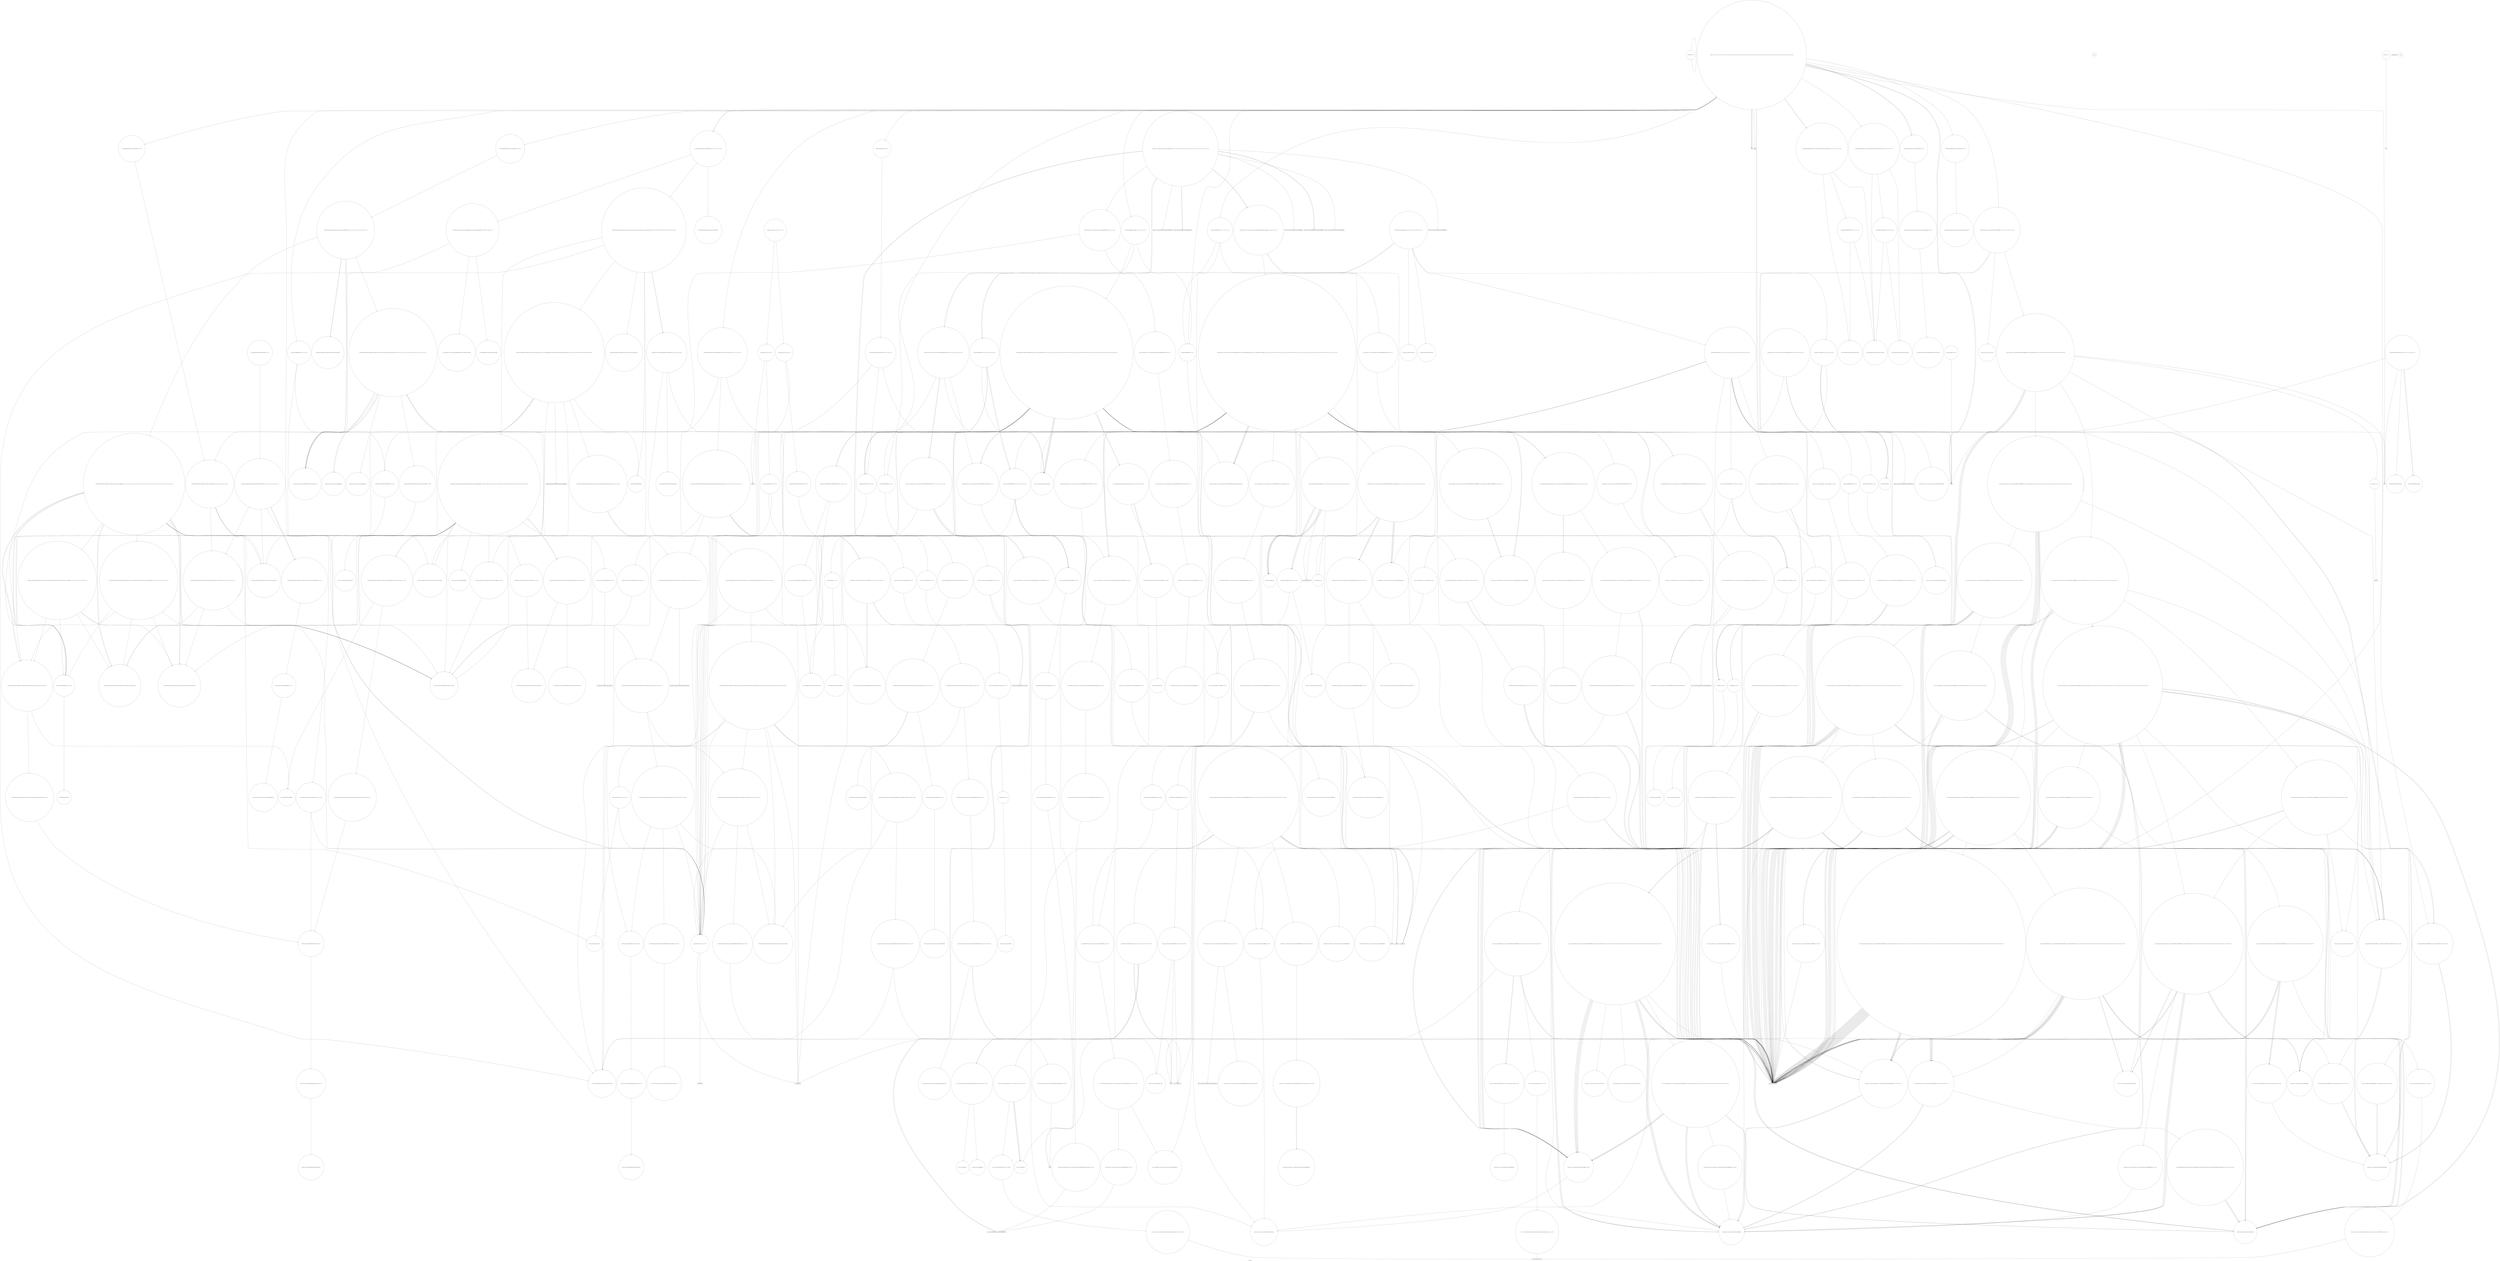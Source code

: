digraph "Call Graph" {
	label="Call Graph";

	Node0x55e32a0775b0 [shape=record,shape=circle,label="{_Z3nwdxx|{<s0>1}}"];
	Node0x55e32a0775b0:s0 -> Node0x55e32a0775b0[color=black];
	Node0x55e32a8231a0 [shape=record,shape=circle,label="{_ZNK9__gnu_cxx5__ops14_Val_less_iterclIiNS_17__normal_iteratorIPiSt6vectorIiSaIiEEEEEEbRT_T0_|{<s0>622}}"];
	Node0x55e32a8231a0:s0 -> Node0x55e32a81c560[color=black];
	Node0x55e32a81e800 [shape=record,shape=circle,label="{_ZSt12__niter_baseIPKiSt6vectorIiSaIiEEET_N9__gnu_cxx17__normal_iteratorIS5_T0_EE|{<s0>308}}"];
	Node0x55e32a81e800:s0 -> Node0x55e32a81ea00[color=black];
	Node0x55e32a818640 [shape=record,shape=circle,label="{_ZNSt12_Vector_baseINSt7__cxx1112basic_stringIcSt11char_traitsIcESaIcEEESaIS5_EE12_Vector_implC2Ev|{<s0>173}}"];
	Node0x55e32a818640:s0 -> Node0x55e32a8186c0[color=black];
	Node0x55e32a8174c0 [shape=record,shape=circle,label="{_Z3chgc}"];
	Node0x55e32a8238a0 [shape=record,shape=circle,label="{_ZNSt8_Rb_treeISt4pairIxiES1_St9_IdentityIS1_ESt4lessIS1_ESaIS1_EE6_S_keyEPKSt13_Rb_tree_nodeIS1_E|{<s0>665|<s1>666}}"];
	Node0x55e32a8238a0:s0 -> Node0x55e32a823d20[color=black];
	Node0x55e32a8238a0:s1 -> Node0x55e32a823ca0[color=black];
	Node0x55e32a81aee0 [shape=record,shape=circle,label="{_ZNSaIiEC2Ev|{<s0>317}}"];
	Node0x55e32a81aee0:s0 -> Node0x55e32a81af60[color=black];
	Node0x55e32a818d40 [shape=record,shape=circle,label="{_ZNSaINSt7__cxx1112basic_stringIcSt11char_traitsIcESaIcEEEED2Ev|{<s0>188}}"];
	Node0x55e32a818d40:s0 -> Node0x55e32a818dc0[color=black];
	Node0x55e32a817bc0 [shape=record,shape=circle,label="{_ZNSt6vectorINSt7__cxx1112basic_stringIcSt11char_traitsIcESaIcEEESaIS5_EEixEm}"];
	Node0x55e32a823fa0 [shape=record,shape=circle,label="{_ZSt7forwardIRPSt18_Rb_tree_node_baseEOT_RNSt16remove_referenceIS3_E4typeE}"];
	Node0x55e32a81b5e0 [shape=record,shape=circle,label="{_ZSt22__uninitialized_copy_aISt13move_iteratorIPiES1_iET0_T_S4_S3_RSaIT1_E|{<s0>365|<s1>366|<s2>367}}"];
	Node0x55e32a81b5e0:s0 -> Node0x55e32a819a60[color=black];
	Node0x55e32a81b5e0:s1 -> Node0x55e32a819a60[color=black];
	Node0x55e32a81b5e0:s2 -> Node0x55e32a81b6e0[color=black];
	Node0x55e32a819440 [shape=record,shape=circle,label="{_ZNSt16allocator_traitsISaINSt7__cxx1112basic_stringIcSt11char_traitsIcESaIcEEEEE7destroyIS5_EEvRS6_PT_|{<s0>233}}"];
	Node0x55e32a819440:s0 -> Node0x55e32a81da80[color=black];
	Node0x55e32a8182c0 [shape=record,shape=Mrecord,label="{scanf}"];
	Node0x55e32a8246a0 [shape=record,shape=circle,label="{_ZSt7forwardIbEOT_RNSt16remove_referenceIS0_E4typeE}"];
	Node0x55e32a81bce0 [shape=record,shape=circle,label="{_ZSt6__sortIN9__gnu_cxx17__normal_iteratorIPiSt6vectorIiSaIiEEEENS0_5__ops15_Iter_less_iterEEvT_S9_T0_|{<s0>388|<s1>389|<s2>390|<s3>391|<s4>392|<s5>393|<s6>394|<s7>395|<s8>396}}"];
	Node0x55e32a81bce0:s0 -> Node0x55e32a81bde0[color=black];
	Node0x55e32a81bce0:s1 -> Node0x55e32a819a60[color=black];
	Node0x55e32a81bce0:s2 -> Node0x55e32a819a60[color=black];
	Node0x55e32a81bce0:s3 -> Node0x55e32a81b2e0[color=black];
	Node0x55e32a81bce0:s4 -> Node0x55e32a81bee0[color=black];
	Node0x55e32a81bce0:s5 -> Node0x55e32a81be60[color=black];
	Node0x55e32a81bce0:s6 -> Node0x55e32a819a60[color=black];
	Node0x55e32a81bce0:s7 -> Node0x55e32a819a60[color=black];
	Node0x55e32a81bce0:s8 -> Node0x55e32a81bf60[color=black];
	Node0x55e32a81d380 [shape=record,shape=circle,label="{_ZSt22__uninitialized_copy_aISt13move_iteratorIPNSt7__cxx1112basic_stringIcSt11char_traitsIcESaIcEEEES7_S6_ET0_T_SA_S9_RSaIT1_E|{<s0>241|<s1>242|<s2>243}}"];
	Node0x55e32a81d380:s0 -> Node0x55e32a819a60[color=black];
	Node0x55e32a81d380:s1 -> Node0x55e32a819a60[color=black];
	Node0x55e32a81d380:s2 -> Node0x55e32a81d480[color=black];
	Node0x55e32a8199e0 [shape=record,shape=circle,label="{_ZNKSt23_Rb_tree_const_iteratorISt4pairIxiEEdeEv|{<s0>125|<s1>126}}"];
	Node0x55e32a8199e0:s0 -> Node0x55e32a823da0[color=black];
	Node0x55e32a8199e0:s1 -> Node0x55e32a819fe0[color=black];
	Node0x55e32a824da0 [shape=record,shape=circle,label="{_ZNSt8_Rb_treeISt4pairIxiES1_St9_IdentityIS1_ESt4lessIS1_ESaIS1_EE11equal_rangeERKS1_|{<s0>718|<s1>719|<s2>720|<s3>721|<s4>722|<s5>723|<s6>724|<s7>725|<s8>726|<s9>727|<s10>728|<s11>729|<s12>730|<s13>731|<s14>732|<s15>733}}"];
	Node0x55e32a824da0:s0 -> Node0x55e32a81a260[color=black];
	Node0x55e32a824da0:s1 -> Node0x55e32a8237a0[color=black];
	Node0x55e32a824da0:s2 -> Node0x55e32a8238a0[color=black];
	Node0x55e32a824da0:s3 -> Node0x55e32a823820[color=black];
	Node0x55e32a824da0:s4 -> Node0x55e32a81a360[color=black];
	Node0x55e32a824da0:s5 -> Node0x55e32a8238a0[color=black];
	Node0x55e32a824da0:s6 -> Node0x55e32a823820[color=black];
	Node0x55e32a824da0:s7 -> Node0x55e32a81a3e0[color=black];
	Node0x55e32a824da0:s8 -> Node0x55e32a81a3e0[color=black];
	Node0x55e32a824da0:s9 -> Node0x55e32a81a360[color=black];
	Node0x55e32a824da0:s10 -> Node0x55e32a824f20[color=black];
	Node0x55e32a824da0:s11 -> Node0x55e32a824fa0[color=black];
	Node0x55e32a824da0:s12 -> Node0x55e32a825020[color=black];
	Node0x55e32a824da0:s13 -> Node0x55e32a823720[color=black];
	Node0x55e32a824da0:s14 -> Node0x55e32a823720[color=black];
	Node0x55e32a824da0:s15 -> Node0x55e32a825020[color=black];
	Node0x55e32a81c3e0 [shape=record,shape=circle,label="{_ZN9__gnu_cxx17__normal_iteratorIPiSt6vectorIiSaIiEEEppEv}"];
	Node0x55e32a81da80 [shape=record,shape=circle,label="{_ZN9__gnu_cxx13new_allocatorINSt7__cxx1112basic_stringIcSt11char_traitsIcESaIcEEEE7destroyIS6_EEvPT_|{<s0>264}}"];
	Node0x55e32a81da80:s0 -> Node0x55e32a8173c0[color=black];
	Node0x55e32a81a0e0 [shape=record,shape=Mrecord,label="{_ZSt9terminatev}"];
	Node0x55e32a81cae0 [shape=record,shape=circle,label="{_ZSt4swapIiENSt9enable_ifIXsr6__and_ISt6__not_ISt15__is_tuple_likeIT_EESt21is_move_constructibleIS3_ESt18is_move_assignableIS3_EEE5valueEvE4typeERS3_SC_|{<s0>562|<s1>563|<s2>564}}"];
	Node0x55e32a81cae0:s0 -> Node0x55e32a81c460[color=black];
	Node0x55e32a81cae0:s1 -> Node0x55e32a81c460[color=black];
	Node0x55e32a81cae0:s2 -> Node0x55e32a81c460[color=black];
	Node0x55e32a81e180 [shape=record,shape=circle,label="{_ZNSt12_Vector_baseIiSaIiEE17_M_create_storageEm|{<s0>282}}"];
	Node0x55e32a81e180:s0 -> Node0x55e32a81e280[color=black];
	Node0x55e32a81a7e0 [shape=record,shape=circle,label="{_ZN9__gnu_cxx16__aligned_membufISt4pairIxiEE6_M_ptrEv|{<s0>164}}"];
	Node0x55e32a81a7e0:s0 -> Node0x55e32a81a860[color=black];
	Node0x55e32a077630 [shape=record,shape=circle,label="{_Z5parseNSt7__cxx1112basic_stringIcSt11char_traitsIcESaIcEEE|{<s0>2|<s1>3|<s2>4|<s3>5|<s4>6|<s5>7|<s6>8|<s7>9|<s8>10|<s9>11|<s10>12|<s11>13|<s12>14|<s13>15|<s14>16}}"];
	Node0x55e32a077630:s0 -> Node0x55e32a816ec0[color=black];
	Node0x55e32a077630:s1 -> Node0x55e32a816f40[color=black];
	Node0x55e32a077630:s2 -> Node0x55e32a816fc0[color=black];
	Node0x55e32a077630:s3 -> Node0x55e32a817040[color=black];
	Node0x55e32a077630:s4 -> Node0x55e32a817040[color=black];
	Node0x55e32a077630:s5 -> Node0x55e32a817140[color=black];
	Node0x55e32a077630:s6 -> Node0x55e32a817340[color=black];
	Node0x55e32a077630:s7 -> Node0x55e32a8173c0[color=black];
	Node0x55e32a077630:s8 -> Node0x55e32a8171c0[color=black];
	Node0x55e32a077630:s9 -> Node0x55e32a817240[color=black];
	Node0x55e32a077630:s10 -> Node0x55e32a8172c0[color=black];
	Node0x55e32a077630:s11 -> Node0x55e32a8171c0[color=black];
	Node0x55e32a077630:s12 -> Node0x55e32a817240[color=black];
	Node0x55e32a077630:s13 -> Node0x55e32a817340[color=black];
	Node0x55e32a077630:s14 -> Node0x55e32a8173c0[color=black];
	Node0x55e32a823220 [shape=record,shape=circle,label="{_ZNSt8_Rb_treeISt4pairIxiES1_St9_IdentityIS1_ESt4lessIS1_ESaIS1_EE5clearEv|{<s0>623|<s1>624|<s2>625|<s3>626}}"];
	Node0x55e32a823220:s0 -> Node0x55e32a81a260[color=black];
	Node0x55e32a823220:s1 -> Node0x55e32a81a1e0[color=black];
	Node0x55e32a823220:s2 -> Node0x55e32a819f60[color=black];
	Node0x55e32a823220:s3 -> Node0x55e32a819fe0[color=black];
	Node0x55e32a81e880 [shape=record,shape=circle,label="{_ZSt12__niter_baseIPiET_S1_}"];
	Node0x55e32a8186c0 [shape=record,shape=circle,label="{_ZNSaINSt7__cxx1112basic_stringIcSt11char_traitsIcESaIcEEEEC2Ev|{<s0>174}}"];
	Node0x55e32a8186c0:s0 -> Node0x55e32a818740[color=black];
	Node0x55e32a817540 [shape=record,shape=circle,label="{_Z3losi|{<s0>27}}"];
	Node0x55e32a817540:s0 -> Node0x55e32a8175c0[color=black];
	Node0x55e32a823920 [shape=record,shape=circle,label="{_ZNKSt17_Rb_tree_iteratorISt4pairIxiEEeqERKS2_}"];
	Node0x55e32a81af60 [shape=record,shape=circle,label="{_ZN9__gnu_cxx13new_allocatorIiEC2Ev}"];
	Node0x55e32a818dc0 [shape=record,shape=circle,label="{_ZN9__gnu_cxx13new_allocatorINSt7__cxx1112basic_stringIcSt11char_traitsIcESaIcEEEED2Ev}"];
	Node0x55e32a817c40 [shape=record,shape=Mrecord,label="{_ZNKSt7__cxx1112basic_stringIcSt11char_traitsIcESaIcEE5c_strEv}"];
	Node0x55e32a824020 [shape=record,shape=Mrecord,label="{_ZSt18_Rb_tree_decrementPSt18_Rb_tree_node_base}"];
	Node0x55e32a81b660 [shape=record,shape=circle,label="{_ZSt32__make_move_if_noexcept_iteratorIiSt13move_iteratorIPiEET0_PT_|{<s0>368}}"];
	Node0x55e32a81b660:s0 -> Node0x55e32a81bb60[color=black];
	Node0x55e32a8194c0 [shape=record,shape=Mrecord,label="{__cxa_rethrow}"];
	Node0x55e32a818340 [shape=record,shape=Mrecord,label="{fprintf}"];
	Node0x55e32a824720 [shape=record,shape=circle,label="{_ZSt7forwardIRSt17_Rb_tree_iteratorISt4pairIxiEEEOT_RNSt16remove_referenceIS5_E4typeE}"];
	Node0x55e32a81bd60 [shape=record,shape=circle,label="{_ZN9__gnu_cxx5__ops16__iter_less_iterEv}"];
	Node0x55e32a81d400 [shape=record,shape=circle,label="{_ZSt32__make_move_if_noexcept_iteratorINSt7__cxx1112basic_stringIcSt11char_traitsIcESaIcEEESt13move_iteratorIPS5_EET0_PT_|{<s0>244}}"];
	Node0x55e32a81d400:s0 -> Node0x55e32a81da00[color=black];
	Node0x55e32a819a60 [shape=record,shape=Mrecord,label="{llvm.memcpy.p0i8.p0i8.i64}"];
	Node0x55e32a824e20 [shape=record,shape=circle,label="{_ZNKSt8_Rb_treeISt4pairIxiES1_St9_IdentityIS1_ESt4lessIS1_ESaIS1_EE4sizeEv}"];
	Node0x55e32a81c460 [shape=record,shape=circle,label="{_ZSt4moveIRiEONSt16remove_referenceIT_E4typeEOS2_}"];
	Node0x55e32a81db00 [shape=record,shape=circle,label="{_ZN9__gnu_cxx14__alloc_traitsISaIiEE17_S_select_on_copyERKS1_|{<s0>265}}"];
	Node0x55e32a81db00:s0 -> Node0x55e32a81df80[color=black];
	Node0x55e32a81a160 [shape=record,shape=circle,label="{_ZNSt8_Rb_treeISt4pairIxiES1_St9_IdentityIS1_ESt4lessIS1_ESaIS1_EED2Ev|{<s0>143|<s1>144|<s2>145|<s3>146|<s4>147}}"];
	Node0x55e32a81a160:s0 -> Node0x55e32a81a260[color=black];
	Node0x55e32a81a160:s1 -> Node0x55e32a81a1e0[color=black];
	Node0x55e32a81a160:s2 -> Node0x55e32a81a2e0[color=black];
	Node0x55e32a81a160:s3 -> Node0x55e32a81a2e0[color=black];
	Node0x55e32a81a160:s4 -> Node0x55e32a819fe0[color=black];
	Node0x55e32a81cb60 [shape=record,shape=Mrecord,label="{llvm.ctlz.i64}"];
	Node0x55e32a81e200 [shape=record,shape=circle,label="{_ZNSt12_Vector_baseIiSaIiEE12_Vector_implD2Ev|{<s0>283}}"];
	Node0x55e32a81e200:s0 -> Node0x55e32a81dc80[color=black];
	Node0x55e32a81a860 [shape=record,shape=circle,label="{_ZN9__gnu_cxx16__aligned_membufISt4pairIxiEE7_M_addrEv}"];
	Node0x55e32a816ec0 [shape=record,shape=Mrecord,label="{_ZNSt7__cxx1112basic_stringIcSt11char_traitsIcESaIcEEC1Ev}"];
	Node0x55e32a8232a0 [shape=record,shape=circle,label="{_ZNSt8_Rb_treeISt4pairIxiES1_St9_IdentityIS1_ESt4lessIS1_ESaIS1_EE16_M_insert_uniqueIS1_EES0_ISt17_Rb_tree_iteratorIS1_EbEOT_|{<s0>627|<s1>628|<s2>629|<s3>630|<s4>631|<s5>632|<s6>633|<s7>634}}"];
	Node0x55e32a8232a0:s0 -> Node0x55e32a8234a0[color=black];
	Node0x55e32a8232a0:s1 -> Node0x55e32a823420[color=black];
	Node0x55e32a8232a0:s2 -> Node0x55e32a823520[color=black];
	Node0x55e32a8232a0:s3 -> Node0x55e32a823620[color=black];
	Node0x55e32a8232a0:s4 -> Node0x55e32a8235a0[color=black];
	Node0x55e32a8232a0:s5 -> Node0x55e32a8236a0[color=black];
	Node0x55e32a8232a0:s6 -> Node0x55e32a823720[color=black];
	Node0x55e32a8232a0:s7 -> Node0x55e32a8236a0[color=black];
	Node0x55e32a81e900 [shape=record,shape=circle,label="{_ZNSt11__copy_moveILb0ELb1ESt26random_access_iterator_tagE8__copy_mIiEEPT_PKS3_S6_S4_|{<s0>309}}"];
	Node0x55e32a81e900:s0 -> Node0x55e32a81e980[color=black];
	Node0x55e32a818740 [shape=record,shape=circle,label="{_ZN9__gnu_cxx13new_allocatorINSt7__cxx1112basic_stringIcSt11char_traitsIcESaIcEEEEC2Ev}"];
	Node0x55e32a8175c0 [shape=record,shape=Mrecord,label="{rand}"];
	Node0x55e32a8239a0 [shape=record,shape=circle,label="{_ZNSt8_Rb_treeISt4pairIxiES1_St9_IdentityIS1_ESt4lessIS1_ESaIS1_EE5beginEv|{<s0>667}}"];
	Node0x55e32a8239a0:s0 -> Node0x55e32a823720[color=black];
	Node0x55e32a81afe0 [shape=record,shape=circle,label="{_ZNSt6vectorIiSaIiEE15_M_erase_at_endEPi|{<s0>318|<s1>319|<s2>320}}"];
	Node0x55e32a81afe0:s0 -> Node0x55e32a81de80[color=black];
	Node0x55e32a81afe0:s1 -> Node0x55e32a81ec80[color=black];
	Node0x55e32a81afe0:s2 -> Node0x55e32a819fe0[color=black];
	Node0x55e32a818e40 [shape=record,shape=circle,label="{_ZNSt16allocator_traitsISaINSt7__cxx1112basic_stringIcSt11char_traitsIcESaIcEEEEE9constructIS5_JRKS5_EEEvRS6_PT_DpOT0_|{<s0>189|<s1>190}}"];
	Node0x55e32a818e40:s0 -> Node0x55e32a819040[color=black];
	Node0x55e32a818e40:s1 -> Node0x55e32a818fc0[color=black];
	Node0x55e32a817cc0 [shape=record,shape=circle,label="{_Z6wypiszSt6vectorIS_IiSaIiEESaIS1_EE|{<s0>42|<s1>43|<s2>44|<s3>45|<s4>46|<s5>47}}"];
	Node0x55e32a817cc0:s0 -> Node0x55e32a817d40[color=black];
	Node0x55e32a817cc0:s1 -> Node0x55e32a817dc0[color=black];
	Node0x55e32a817cc0:s2 -> Node0x55e32a817e40[color=black];
	Node0x55e32a817cc0:s3 -> Node0x55e32a817740[color=black];
	Node0x55e32a817cc0:s4 -> Node0x55e32a817ec0[color=black];
	Node0x55e32a817cc0:s5 -> Node0x55e32a817ec0[color=black];
	Node0x55e32a8240a0 [shape=record,shape=circle,label="{_ZNSt8_Rb_treeISt4pairIxiES1_St9_IdentityIS1_ESt4lessIS1_ESaIS1_EE8_S_valueEPKSt18_Rb_tree_node_base|{<s0>677}}"];
	Node0x55e32a8240a0:s0 -> Node0x55e32a823da0[color=black];
	Node0x55e32a81b6e0 [shape=record,shape=circle,label="{_ZSt18uninitialized_copyISt13move_iteratorIPiES1_ET0_T_S4_S3_|{<s0>369|<s1>370|<s2>371}}"];
	Node0x55e32a81b6e0:s0 -> Node0x55e32a819a60[color=black];
	Node0x55e32a81b6e0:s1 -> Node0x55e32a819a60[color=black];
	Node0x55e32a81b6e0:s2 -> Node0x55e32a81b760[color=black];
	Node0x55e32a819540 [shape=record,shape=Mrecord,label="{__cxa_end_catch}"];
	Node0x55e32a8183c0 [shape=record,shape=circle,label="{_ZNSt6vectorIiSaIiEE5clearEv|{<s0>101}}"];
	Node0x55e32a8183c0:s0 -> Node0x55e32a81afe0[color=black];
	Node0x55e32a8247a0 [shape=record,shape=circle,label="{_ZNSt23_Rb_tree_const_iteratorISt4pairIxiEEC2ERKSt17_Rb_tree_iteratorIS1_E}"];
	Node0x55e32a81bde0 [shape=record,shape=circle,label="{_ZN9__gnu_cxxneIPiSt6vectorIiSaIiEEEEbRKNS_17__normal_iteratorIT_T0_EESA_|{<s0>397|<s1>398}}"];
	Node0x55e32a81bde0:s0 -> Node0x55e32a81b3e0[color=black];
	Node0x55e32a81bde0:s1 -> Node0x55e32a81b3e0[color=black];
	Node0x55e32a81d480 [shape=record,shape=circle,label="{_ZSt18uninitialized_copyISt13move_iteratorIPNSt7__cxx1112basic_stringIcSt11char_traitsIcESaIcEEEES7_ET0_T_SA_S9_|{<s0>245|<s1>246|<s2>247}}"];
	Node0x55e32a81d480:s0 -> Node0x55e32a819a60[color=black];
	Node0x55e32a81d480:s1 -> Node0x55e32a819a60[color=black];
	Node0x55e32a81d480:s2 -> Node0x55e32a81d500[color=black];
	Node0x55e32a819ae0 [shape=record,shape=circle,label="{_ZNSt3setISt4pairIxiESt4lessIS1_ESaIS1_EE5eraseB5cxx11ESt23_Rb_tree_const_iteratorIS1_E|{<s0>127|<s1>128|<s2>129}}"];
	Node0x55e32a819ae0:s0 -> Node0x55e32a819a60[color=black];
	Node0x55e32a819ae0:s1 -> Node0x55e32a824a20[color=black];
	Node0x55e32a819ae0:s2 -> Node0x55e32a8247a0[color=black];
	Node0x55e32a824ea0 [shape=record,shape=circle,label="{_ZNSt8_Rb_treeISt4pairIxiES1_St9_IdentityIS1_ESt4lessIS1_ESaIS1_EE12_M_erase_auxESt23_Rb_tree_const_iteratorIS1_ES9_|{<s0>734|<s1>735|<s2>736|<s3>737|<s4>738|<s5>739|<s6>740|<s7>741|<s8>742|<s9>743}}"];
	Node0x55e32a824ea0:s0 -> Node0x55e32a8239a0[color=black];
	Node0x55e32a824ea0:s1 -> Node0x55e32a8247a0[color=black];
	Node0x55e32a824ea0:s2 -> Node0x55e32a8250a0[color=black];
	Node0x55e32a824ea0:s3 -> Node0x55e32a825120[color=black];
	Node0x55e32a824ea0:s4 -> Node0x55e32a8247a0[color=black];
	Node0x55e32a824ea0:s5 -> Node0x55e32a8250a0[color=black];
	Node0x55e32a824ea0:s6 -> Node0x55e32a823220[color=black];
	Node0x55e32a824ea0:s7 -> Node0x55e32a8251a0[color=black];
	Node0x55e32a824ea0:s8 -> Node0x55e32a825220[color=black];
	Node0x55e32a824ea0:s9 -> Node0x55e32a824b20[color=black];
	Node0x55e32a81c4e0 [shape=record,shape=circle,label="{_ZNK9__gnu_cxx17__normal_iteratorIPiSt6vectorIiSaIiEEEplEl|{<s0>480}}"];
	Node0x55e32a81c4e0:s0 -> Node0x55e32a81bc60[color=black];
	Node0x55e32a81db80 [shape=record,shape=circle,label="{_ZNKSt12_Vector_baseIiSaIiEE19_M_get_Tp_allocatorEv}"];
	Node0x55e32a81a1e0 [shape=record,shape=circle,label="{_ZNSt8_Rb_treeISt4pairIxiES1_St9_IdentityIS1_ESt4lessIS1_ESaIS1_EE8_M_eraseEPSt13_Rb_tree_nodeIS1_E|{<s0>148|<s1>149|<s2>150|<s3>151}}"];
	Node0x55e32a81a1e0:s0 -> Node0x55e32a81a360[color=black];
	Node0x55e32a81a1e0:s1 -> Node0x55e32a81a1e0[color=black];
	Node0x55e32a81a1e0:s2 -> Node0x55e32a81a3e0[color=black];
	Node0x55e32a81a1e0:s3 -> Node0x55e32a81a460[color=black];
	Node0x55e32a81cbe0 [shape=record,shape=circle,label="{_ZSt16__insertion_sortIN9__gnu_cxx17__normal_iteratorIPiSt6vectorIiSaIiEEEENS0_5__ops15_Iter_less_iterEEvT_S9_T0_|{<s0>565|<s1>566|<s2>567|<s3>568|<s4>569|<s5>570|<s6>571|<s7>572|<s8>573|<s9>574|<s10>575|<s11>576|<s12>577|<s13>578|<s14>579|<s15>580|<s16>581|<s17>582}}"];
	Node0x55e32a81cbe0:s0 -> Node0x55e32a81cce0[color=black];
	Node0x55e32a81cbe0:s1 -> Node0x55e32a81c4e0[color=black];
	Node0x55e32a81cbe0:s2 -> Node0x55e32a81bde0[color=black];
	Node0x55e32a81cbe0:s3 -> Node0x55e32a819a60[color=black];
	Node0x55e32a81cbe0:s4 -> Node0x55e32a819a60[color=black];
	Node0x55e32a81cbe0:s5 -> Node0x55e32a81c2e0[color=black];
	Node0x55e32a81cbe0:s6 -> Node0x55e32a81c560[color=black];
	Node0x55e32a81cbe0:s7 -> Node0x55e32a81c460[color=black];
	Node0x55e32a81cbe0:s8 -> Node0x55e32a819a60[color=black];
	Node0x55e32a81cbe0:s9 -> Node0x55e32a819a60[color=black];
	Node0x55e32a81cbe0:s10 -> Node0x55e32a81c4e0[color=black];
	Node0x55e32a81cbe0:s11 -> Node0x55e32a81cd60[color=black];
	Node0x55e32a81cbe0:s12 -> Node0x55e32a81c460[color=black];
	Node0x55e32a81cbe0:s13 -> Node0x55e32a81c560[color=black];
	Node0x55e32a81cbe0:s14 -> Node0x55e32a819a60[color=black];
	Node0x55e32a81cbe0:s15 -> Node0x55e32a822ea0[color=black];
	Node0x55e32a81cbe0:s16 -> Node0x55e32a822e20[color=black];
	Node0x55e32a81cbe0:s17 -> Node0x55e32a81c3e0[color=black];
	Node0x55e32a81e280 [shape=record,shape=circle,label="{_ZNSt12_Vector_baseIiSaIiEE11_M_allocateEm|{<s0>284}}"];
	Node0x55e32a81e280:s0 -> Node0x55e32a81e300[color=black];
	Node0x55e32a81a8e0 [shape=record,shape=circle,label="{_ZNSt16allocator_traitsISaISt13_Rb_tree_nodeISt4pairIxiEEEE10deallocateERS4_PS3_m|{<s0>165}}"];
	Node0x55e32a81a8e0:s0 -> Node0x55e32a81a960[color=black];
	Node0x55e32a816f40 [shape=record,shape=circle,label="{_ZNSt6vectorINSt7__cxx1112basic_stringIcSt11char_traitsIcESaIcEEESaIS5_EEC2Ev|{<s0>17|<s1>18}}"];
	Node0x55e32a816f40:s0 -> Node0x55e32a8185c0[color=black];
	Node0x55e32a816f40:s1 -> Node0x55e32a819fe0[color=black];
	Node0x55e32a823320 [shape=record,shape=circle,label="{_ZSt4moveIRSt4pairIxiEEONSt16remove_referenceIT_E4typeEOS4_}"];
	Node0x55e32a81e980 [shape=record,shape=Mrecord,label="{llvm.memmove.p0i8.p0i8.i64}"];
	Node0x55e32a8187c0 [shape=record,shape=circle,label="{_ZSt8_DestroyIPNSt7__cxx1112basic_stringIcSt11char_traitsIcESaIcEEES5_EvT_S7_RSaIT0_E|{<s0>175}}"];
	Node0x55e32a8187c0:s0 -> Node0x55e32a818940[color=black];
	Node0x55e32a817640 [shape=record,shape=circle,label="{_Z6wypiszSt4pairIiiE|{<s0>28}}"];
	Node0x55e32a817640:s0 -> Node0x55e32a8176c0[color=black];
	Node0x55e32a823a20 [shape=record,shape=circle,label="{_ZNSt4pairIPSt18_Rb_tree_node_baseS1_EC2IRPSt13_Rb_tree_nodeIS_IxiEERS1_Lb1EEEOT_OT0_|{<s0>668|<s1>669}}"];
	Node0x55e32a823a20:s0 -> Node0x55e32a823f20[color=black];
	Node0x55e32a823a20:s1 -> Node0x55e32a823fa0[color=black];
	Node0x55e32a81b060 [shape=record,shape=circle,label="{_ZNSt16allocator_traitsISaIiEE9constructIiJRKiEEEvRS0_PT_DpOT0_|{<s0>321|<s1>322}}"];
	Node0x55e32a81b060:s0 -> Node0x55e32a81b1e0[color=black];
	Node0x55e32a81b060:s1 -> Node0x55e32a81b160[color=black];
	Node0x55e32a818ec0 [shape=record,shape=circle,label="{_ZNSt6vectorINSt7__cxx1112basic_stringIcSt11char_traitsIcESaIcEEESaIS5_EE17_M_realloc_insertIJRKS5_EEEvN9__gnu_cxx17__normal_iteratorIPS5_S7_EEDpOT_|{<s0>191|<s1>192|<s2>193|<s3>194|<s4>195|<s5>196|<s6>197|<s7>198|<s8>199|<s9>200|<s10>201|<s11>202|<s12>203|<s13>204|<s14>205|<s15>206|<s16>207|<s17>208|<s18>209|<s19>210|<s20>211|<s21>212|<s22>213}}"];
	Node0x55e32a818ec0:s0 -> Node0x55e32a819140[color=black];
	Node0x55e32a818ec0:s1 -> Node0x55e32a819240[color=black];
	Node0x55e32a818ec0:s2 -> Node0x55e32a8191c0[color=black];
	Node0x55e32a818ec0:s3 -> Node0x55e32a8192c0[color=black];
	Node0x55e32a818ec0:s4 -> Node0x55e32a819040[color=black];
	Node0x55e32a818ec0:s5 -> Node0x55e32a818e40[color=black];
	Node0x55e32a818ec0:s6 -> Node0x55e32a8193c0[color=black];
	Node0x55e32a818ec0:s7 -> Node0x55e32a818840[color=black];
	Node0x55e32a818ec0:s8 -> Node0x55e32a819340[color=black];
	Node0x55e32a818ec0:s9 -> Node0x55e32a8193c0[color=black];
	Node0x55e32a818ec0:s10 -> Node0x55e32a818840[color=black];
	Node0x55e32a818ec0:s11 -> Node0x55e32a819340[color=black];
	Node0x55e32a818ec0:s12 -> Node0x55e32a81a060[color=black];
	Node0x55e32a818ec0:s13 -> Node0x55e32a819440[color=black];
	Node0x55e32a818ec0:s14 -> Node0x55e32a819540[color=black];
	Node0x55e32a818ec0:s15 -> Node0x55e32a818840[color=black];
	Node0x55e32a818ec0:s16 -> Node0x55e32a8187c0[color=black];
	Node0x55e32a818ec0:s17 -> Node0x55e32a818b40[color=black];
	Node0x55e32a818ec0:s18 -> Node0x55e32a8194c0[color=black];
	Node0x55e32a818ec0:s19 -> Node0x55e32a818840[color=black];
	Node0x55e32a818ec0:s20 -> Node0x55e32a8187c0[color=black];
	Node0x55e32a818ec0:s21 -> Node0x55e32a818b40[color=black];
	Node0x55e32a818ec0:s22 -> Node0x55e32a819fe0[color=black];
	Node0x55e32a817d40 [shape=record,shape=circle,label="{_ZNKSt6vectorIS_IiSaIiEESaIS1_EE4sizeEv}"];
	Node0x55e32a824120 [shape=record,shape=circle,label="{_ZNKSt8_Rb_treeISt4pairIxiES1_St9_IdentityIS1_ESt4lessIS1_ESaIS1_EE11_Alloc_nodeclIS1_EEPSt13_Rb_tree_nodeIS1_EOT_|{<s0>678|<s1>679}}"];
	Node0x55e32a824120:s0 -> Node0x55e32a823620[color=black];
	Node0x55e32a824120:s1 -> Node0x55e32a824220[color=black];
	Node0x55e32a81b760 [shape=record,shape=circle,label="{_ZNSt20__uninitialized_copyILb1EE13__uninit_copyISt13move_iteratorIPiES3_EET0_T_S6_S5_|{<s0>372|<s1>373|<s2>374}}"];
	Node0x55e32a81b760:s0 -> Node0x55e32a819a60[color=black];
	Node0x55e32a81b760:s1 -> Node0x55e32a819a60[color=black];
	Node0x55e32a81b760:s2 -> Node0x55e32a81b7e0[color=black];
	Node0x55e32a81ce00 [shape=record,shape=circle,label="{_ZNKSt6vectorINSt7__cxx1112basic_stringIcSt11char_traitsIcESaIcEEESaIS5_EE8max_sizeEv|{<s0>234|<s1>235}}"];
	Node0x55e32a81ce00:s0 -> Node0x55e32a81d000[color=black];
	Node0x55e32a81ce00:s1 -> Node0x55e32a81cf80[color=black];
	Node0x55e32a818440 [shape=record,shape=circle,label="{_ZNSt6vectorIiSaIiEE9push_backERKi|{<s0>102|<s1>103|<s2>104}}"];
	Node0x55e32a818440:s0 -> Node0x55e32a81b060[color=black];
	Node0x55e32a818440:s1 -> Node0x55e32a8195e0[color=black];
	Node0x55e32a818440:s2 -> Node0x55e32a81b0e0[color=black];
	Node0x55e32a824820 [shape=record,shape=circle,label="{_ZSt7forwardIRbEOT_RNSt16remove_referenceIS1_E4typeE}"];
	Node0x55e32a81be60 [shape=record,shape=circle,label="{_ZSt16__introsort_loopIN9__gnu_cxx17__normal_iteratorIPiSt6vectorIiSaIiEEEElNS0_5__ops15_Iter_less_iterEEvT_S9_T0_T1_|{<s0>399|<s1>400|<s2>401|<s3>402|<s4>403|<s5>404|<s6>405|<s7>406|<s8>407|<s9>408|<s10>409|<s11>410}}"];
	Node0x55e32a81be60:s0 -> Node0x55e32a81b2e0[color=black];
	Node0x55e32a81be60:s1 -> Node0x55e32a819a60[color=black];
	Node0x55e32a81be60:s2 -> Node0x55e32a819a60[color=black];
	Node0x55e32a81be60:s3 -> Node0x55e32a819a60[color=black];
	Node0x55e32a81be60:s4 -> Node0x55e32a81bfe0[color=black];
	Node0x55e32a81be60:s5 -> Node0x55e32a819a60[color=black];
	Node0x55e32a81be60:s6 -> Node0x55e32a819a60[color=black];
	Node0x55e32a81be60:s7 -> Node0x55e32a81c060[color=black];
	Node0x55e32a81be60:s8 -> Node0x55e32a819a60[color=black];
	Node0x55e32a81be60:s9 -> Node0x55e32a819a60[color=black];
	Node0x55e32a81be60:s10 -> Node0x55e32a81be60[color=black];
	Node0x55e32a81be60:s11 -> Node0x55e32a819a60[color=black];
	Node0x55e32a81d500 [shape=record,shape=circle,label="{_ZNSt20__uninitialized_copyILb0EE13__uninit_copyISt13move_iteratorIPNSt7__cxx1112basic_stringIcSt11char_traitsIcESaIcEEEES9_EET0_T_SC_SB_|{<s0>248|<s1>249|<s2>250|<s3>251|<s4>252|<s5>253|<s6>254|<s7>255|<s8>256|<s9>257|<s10>258}}"];
	Node0x55e32a81d500:s0 -> Node0x55e32a81d580[color=black];
	Node0x55e32a81d500:s1 -> Node0x55e32a818ac0[color=black];
	Node0x55e32a81d500:s2 -> Node0x55e32a81d680[color=black];
	Node0x55e32a81d500:s3 -> Node0x55e32a81d600[color=black];
	Node0x55e32a81d500:s4 -> Node0x55e32a81d700[color=black];
	Node0x55e32a81d500:s5 -> Node0x55e32a81a060[color=black];
	Node0x55e32a81d500:s6 -> Node0x55e32a818940[color=black];
	Node0x55e32a81d500:s7 -> Node0x55e32a8194c0[color=black];
	Node0x55e32a81d500:s8 -> Node0x55e32a819540[color=black];
	Node0x55e32a81d500:s9 -> Node0x55e32a81d780[color=black];
	Node0x55e32a81d500:s10 -> Node0x55e32a819fe0[color=black];
	Node0x55e32a819b60 [shape=record,shape=circle,label="{_ZNSt3setISt4pairIxiESt4lessIS1_ESaIS1_EE5eraseERKS1_|{<s0>130}}"];
	Node0x55e32a819b60:s0 -> Node0x55e32a824d20[color=black];
	Node0x55e32a824f20 [shape=record,shape=circle,label="{_ZNSt8_Rb_treeISt4pairIxiES1_St9_IdentityIS1_ESt4lessIS1_ESaIS1_EE14_M_lower_boundEPSt13_Rb_tree_nodeIS1_EPSt18_Rb_tree_node_baseRKS1_|{<s0>744|<s1>745|<s2>746|<s3>747|<s4>748}}"];
	Node0x55e32a824f20:s0 -> Node0x55e32a8238a0[color=black];
	Node0x55e32a824f20:s1 -> Node0x55e32a823820[color=black];
	Node0x55e32a824f20:s2 -> Node0x55e32a81a3e0[color=black];
	Node0x55e32a824f20:s3 -> Node0x55e32a81a360[color=black];
	Node0x55e32a824f20:s4 -> Node0x55e32a823720[color=black];
	Node0x55e32a81c560 [shape=record,shape=circle,label="{_ZNK9__gnu_cxx17__normal_iteratorIPiSt6vectorIiSaIiEEEdeEv}"];
	Node0x55e32a81dc00 [shape=record,shape=circle,label="{_ZNSt12_Vector_baseIiSaIiEEC2EmRKS0_|{<s0>266|<s1>267|<s2>268}}"];
	Node0x55e32a81dc00:s0 -> Node0x55e32a81e100[color=black];
	Node0x55e32a81dc00:s1 -> Node0x55e32a81e180[color=black];
	Node0x55e32a81dc00:s2 -> Node0x55e32a81e200[color=black];
	Node0x55e32a81a260 [shape=record,shape=circle,label="{_ZNSt8_Rb_treeISt4pairIxiES1_St9_IdentityIS1_ESt4lessIS1_ESaIS1_EE8_M_beginEv}"];
	Node0x55e32a81cc60 [shape=record,shape=circle,label="{_ZSt26__unguarded_insertion_sortIN9__gnu_cxx17__normal_iteratorIPiSt6vectorIiSaIiEEEENS0_5__ops15_Iter_less_iterEEvT_S9_T0_|{<s0>583|<s1>584|<s2>585|<s3>586|<s4>587|<s5>588}}"];
	Node0x55e32a81cc60:s0 -> Node0x55e32a819a60[color=black];
	Node0x55e32a81cc60:s1 -> Node0x55e32a81bde0[color=black];
	Node0x55e32a81cc60:s2 -> Node0x55e32a819a60[color=black];
	Node0x55e32a81cc60:s3 -> Node0x55e32a822ea0[color=black];
	Node0x55e32a81cc60:s4 -> Node0x55e32a822e20[color=black];
	Node0x55e32a81cc60:s5 -> Node0x55e32a81c3e0[color=black];
	Node0x55e32a81e300 [shape=record,shape=circle,label="{_ZNSt16allocator_traitsISaIiEE8allocateERS0_m|{<s0>285}}"];
	Node0x55e32a81e300:s0 -> Node0x55e32a81e380[color=black];
	Node0x55e32a81a960 [shape=record,shape=circle,label="{_ZN9__gnu_cxx13new_allocatorISt13_Rb_tree_nodeISt4pairIxiEEE10deallocateEPS4_m|{<s0>166}}"];
	Node0x55e32a81a960:s0 -> Node0x55e32a81a9e0[color=black];
	Node0x55e32a816fc0 [shape=record,shape=Mrecord,label="{_ZNKSt7__cxx1112basic_stringIcSt11char_traitsIcESaIcEE4sizeEv}"];
	Node0x55e32a8233a0 [shape=record,shape=circle,label="{_ZNSt4pairISt23_Rb_tree_const_iteratorIS_IxiEEbEC2IRSt17_Rb_tree_iteratorIS1_ERbLb1EEEOT_OT0_|{<s0>635|<s1>636|<s2>637}}"];
	Node0x55e32a8233a0:s0 -> Node0x55e32a824720[color=black];
	Node0x55e32a8233a0:s1 -> Node0x55e32a8247a0[color=black];
	Node0x55e32a8233a0:s2 -> Node0x55e32a824820[color=black];
	Node0x55e32a81ea00 [shape=record,shape=circle,label="{_ZNK9__gnu_cxx17__normal_iteratorIPKiSt6vectorIiSaIiEEE4baseEv}"];
	Node0x55e32a818840 [shape=record,shape=circle,label="{_ZNSt12_Vector_baseINSt7__cxx1112basic_stringIcSt11char_traitsIcESaIcEEESaIS5_EE19_M_get_Tp_allocatorEv}"];
	Node0x55e32a8176c0 [shape=record,shape=Mrecord,label="{printf}"];
	Node0x55e32a823aa0 [shape=record,shape=circle,label="{_ZNSt17_Rb_tree_iteratorISt4pairIxiEEmmEv|{<s0>670}}"];
	Node0x55e32a823aa0:s0 -> Node0x55e32a824020[color=black];
	Node0x55e32a81b0e0 [shape=record,shape=circle,label="{_ZNSt6vectorIiSaIiEE17_M_realloc_insertIJRKiEEEvN9__gnu_cxx17__normal_iteratorIPiS1_EEDpOT_|{<s0>323|<s1>324|<s2>325|<s3>326|<s4>327|<s5>328|<s6>329|<s7>330|<s8>331|<s9>332|<s10>333|<s11>334|<s12>335|<s13>336|<s14>337|<s15>338|<s16>339|<s17>340|<s18>341|<s19>342|<s20>343|<s21>344|<s22>345}}"];
	Node0x55e32a81b0e0:s0 -> Node0x55e32a81b260[color=black];
	Node0x55e32a81b0e0:s1 -> Node0x55e32a818540[color=black];
	Node0x55e32a81b0e0:s2 -> Node0x55e32a81b2e0[color=black];
	Node0x55e32a81b0e0:s3 -> Node0x55e32a81e280[color=black];
	Node0x55e32a81b0e0:s4 -> Node0x55e32a81b1e0[color=black];
	Node0x55e32a81b0e0:s5 -> Node0x55e32a81b060[color=black];
	Node0x55e32a81b0e0:s6 -> Node0x55e32a81b3e0[color=black];
	Node0x55e32a81b0e0:s7 -> Node0x55e32a81de80[color=black];
	Node0x55e32a81b0e0:s8 -> Node0x55e32a81b360[color=black];
	Node0x55e32a81b0e0:s9 -> Node0x55e32a81b3e0[color=black];
	Node0x55e32a81b0e0:s10 -> Node0x55e32a81de80[color=black];
	Node0x55e32a81b0e0:s11 -> Node0x55e32a81b360[color=black];
	Node0x55e32a81b0e0:s12 -> Node0x55e32a81a060[color=black];
	Node0x55e32a81b0e0:s13 -> Node0x55e32a81b460[color=black];
	Node0x55e32a81b0e0:s14 -> Node0x55e32a819540[color=black];
	Node0x55e32a81b0e0:s15 -> Node0x55e32a81de80[color=black];
	Node0x55e32a81b0e0:s16 -> Node0x55e32a81ec80[color=black];
	Node0x55e32a81b0e0:s17 -> Node0x55e32a81eb00[color=black];
	Node0x55e32a81b0e0:s18 -> Node0x55e32a8194c0[color=black];
	Node0x55e32a81b0e0:s19 -> Node0x55e32a81de80[color=black];
	Node0x55e32a81b0e0:s20 -> Node0x55e32a81ec80[color=black];
	Node0x55e32a81b0e0:s21 -> Node0x55e32a81eb00[color=black];
	Node0x55e32a81b0e0:s22 -> Node0x55e32a819fe0[color=black];
	Node0x55e32a818f40 [shape=record,shape=circle,label="{_ZNSt6vectorINSt7__cxx1112basic_stringIcSt11char_traitsIcESaIcEEESaIS5_EE3endEv|{<s0>214}}"];
	Node0x55e32a818f40:s0 -> Node0x55e32a81d100[color=black];
	Node0x55e32a817dc0 [shape=record,shape=circle,label="{_ZNSt6vectorIS_IiSaIiEESaIS1_EEixEm}"];
	Node0x55e32a8241a0 [shape=record,shape=Mrecord,label="{_ZSt29_Rb_tree_insert_and_rebalancebPSt18_Rb_tree_node_baseS0_RS_}"];
	Node0x55e32a81b7e0 [shape=record,shape=circle,label="{_ZSt4copyISt13move_iteratorIPiES1_ET0_T_S4_S3_|{<s0>375|<s1>376|<s2>377|<s3>378|<s4>379}}"];
	Node0x55e32a81b7e0:s0 -> Node0x55e32a819a60[color=black];
	Node0x55e32a81b7e0:s1 -> Node0x55e32a81b8e0[color=black];
	Node0x55e32a81b7e0:s2 -> Node0x55e32a819a60[color=black];
	Node0x55e32a81b7e0:s3 -> Node0x55e32a81b8e0[color=black];
	Node0x55e32a81b7e0:s4 -> Node0x55e32a81b860[color=black];
	Node0x55e32a81ce80 [shape=record,shape=Mrecord,label="{_ZSt20__throw_length_errorPKc}"];
	Node0x55e32a8184c0 [shape=record,shape=circle,label="{_ZSt4sortIN9__gnu_cxx17__normal_iteratorIPiSt6vectorIiSaIiEEEEEvT_S7_|{<s0>105|<s1>106|<s2>107|<s3>108}}"];
	Node0x55e32a8184c0:s0 -> Node0x55e32a819a60[color=black];
	Node0x55e32a8184c0:s1 -> Node0x55e32a819a60[color=black];
	Node0x55e32a8184c0:s2 -> Node0x55e32a81bd60[color=black];
	Node0x55e32a8184c0:s3 -> Node0x55e32a81bce0[color=black];
	Node0x55e32a8248a0 [shape=record,shape=circle,label="{_ZNKSt8_Rb_treeISt4pairIxiES1_St9_IdentityIS1_ESt4lessIS1_ESaIS1_EE5emptyEv}"];
	Node0x55e32a81bee0 [shape=record,shape=circle,label="{_ZSt4__lgl|{<s0>411}}"];
	Node0x55e32a81bee0:s0 -> Node0x55e32a81cb60[color=black];
	Node0x55e32a81d580 [shape=record,shape=circle,label="{_ZStneIPNSt7__cxx1112basic_stringIcSt11char_traitsIcESaIcEEEEbRKSt13move_iteratorIT_ESB_|{<s0>259}}"];
	Node0x55e32a81d580:s0 -> Node0x55e32a81d800[color=black];
	Node0x55e32a819be0 [shape=record,shape=circle,label="{_ZSt9make_pairIRxRiESt4pairINSt17__decay_and_stripIT_E6__typeENS3_IT0_E6__typeEEOS4_OS7_|{<s0>131|<s1>132|<s2>133}}"];
	Node0x55e32a819be0:s0 -> Node0x55e32a81ab60[color=black];
	Node0x55e32a819be0:s1 -> Node0x55e32a81ace0[color=black];
	Node0x55e32a819be0:s2 -> Node0x55e32a81ad60[color=black];
	Node0x55e32a824fa0 [shape=record,shape=circle,label="{_ZNSt8_Rb_treeISt4pairIxiES1_St9_IdentityIS1_ESt4lessIS1_ESaIS1_EE14_M_upper_boundEPSt13_Rb_tree_nodeIS1_EPSt18_Rb_tree_node_baseRKS1_|{<s0>749|<s1>750|<s2>751|<s3>752|<s4>753}}"];
	Node0x55e32a824fa0:s0 -> Node0x55e32a8238a0[color=black];
	Node0x55e32a824fa0:s1 -> Node0x55e32a823820[color=black];
	Node0x55e32a824fa0:s2 -> Node0x55e32a81a3e0[color=black];
	Node0x55e32a824fa0:s3 -> Node0x55e32a81a360[color=black];
	Node0x55e32a824fa0:s4 -> Node0x55e32a823720[color=black];
	Node0x55e32a81c5e0 [shape=record,shape=circle,label="{_ZSt13__adjust_heapIN9__gnu_cxx17__normal_iteratorIPiSt6vectorIiSaIiEEEEliNS0_5__ops15_Iter_less_iterEEvT_T0_SA_T1_T2_|{<s0>481|<s1>482|<s2>483|<s3>484|<s4>485|<s5>486|<s6>487|<s7>488|<s8>489|<s9>490|<s10>491|<s11>492|<s12>493|<s13>494|<s14>495|<s15>496|<s16>497|<s17>498}}"];
	Node0x55e32a81c5e0:s0 -> Node0x55e32a81c4e0[color=black];
	Node0x55e32a81c5e0:s1 -> Node0x55e32a81c4e0[color=black];
	Node0x55e32a81c5e0:s2 -> Node0x55e32a81c2e0[color=black];
	Node0x55e32a81c5e0:s3 -> Node0x55e32a81c4e0[color=black];
	Node0x55e32a81c5e0:s4 -> Node0x55e32a81c560[color=black];
	Node0x55e32a81c5e0:s5 -> Node0x55e32a81c460[color=black];
	Node0x55e32a81c5e0:s6 -> Node0x55e32a81c4e0[color=black];
	Node0x55e32a81c5e0:s7 -> Node0x55e32a81c560[color=black];
	Node0x55e32a81c5e0:s8 -> Node0x55e32a81c4e0[color=black];
	Node0x55e32a81c5e0:s9 -> Node0x55e32a81c560[color=black];
	Node0x55e32a81c5e0:s10 -> Node0x55e32a81c460[color=black];
	Node0x55e32a81c5e0:s11 -> Node0x55e32a81c4e0[color=black];
	Node0x55e32a81c5e0:s12 -> Node0x55e32a81c560[color=black];
	Node0x55e32a81c5e0:s13 -> Node0x55e32a81c660[color=black];
	Node0x55e32a81c5e0:s14 -> Node0x55e32a81c6e0[color=black];
	Node0x55e32a81c5e0:s15 -> Node0x55e32a819a60[color=black];
	Node0x55e32a81c5e0:s16 -> Node0x55e32a81c460[color=black];
	Node0x55e32a81c5e0:s17 -> Node0x55e32a81c760[color=black];
	Node0x55e32a81dc80 [shape=record,shape=circle,label="{_ZNSaIiED2Ev|{<s0>269}}"];
	Node0x55e32a81dc80:s0 -> Node0x55e32a81e480[color=black];
	Node0x55e32a81a2e0 [shape=record,shape=circle,label="{_ZNSt8_Rb_treeISt4pairIxiES1_St9_IdentityIS1_ESt4lessIS1_ESaIS1_EE13_Rb_tree_implIS5_Lb1EED2Ev|{<s0>152}}"];
	Node0x55e32a81a2e0:s0 -> Node0x55e32a81aa60[color=black];
	Node0x55e32a81cce0 [shape=record,shape=circle,label="{_ZN9__gnu_cxxeqIPiSt6vectorIiSaIiEEEEbRKNS_17__normal_iteratorIT_T0_EESA_|{<s0>589|<s1>590}}"];
	Node0x55e32a81cce0:s0 -> Node0x55e32a81b3e0[color=black];
	Node0x55e32a81cce0:s1 -> Node0x55e32a81b3e0[color=black];
	Node0x55e32a81e380 [shape=record,shape=circle,label="{_ZN9__gnu_cxx13new_allocatorIiE8allocateEmPKv|{<s0>286|<s1>287|<s2>288}}"];
	Node0x55e32a81e380:s0 -> Node0x55e32a81e400[color=black];
	Node0x55e32a81e380:s1 -> Node0x55e32a81d280[color=black];
	Node0x55e32a81e380:s2 -> Node0x55e32a81d300[color=black];
	Node0x55e32a81a9e0 [shape=record,shape=Mrecord,label="{_ZdlPv}"];
	Node0x55e32a817040 [shape=record,shape=Mrecord,label="{_ZNSt7__cxx1112basic_stringIcSt11char_traitsIcESaIcEEixEm}"];
	Node0x55e32a823420 [shape=record,shape=circle,label="{_ZNSt8_Rb_treeISt4pairIxiES1_St9_IdentityIS1_ESt4lessIS1_ESaIS1_EE24_M_get_insert_unique_posERKS1_|{<s0>638|<s1>639|<s2>640|<s3>641|<s4>642|<s5>643|<s6>644|<s7>645|<s8>646|<s9>647|<s10>648|<s11>649|<s12>650|<s13>651|<s14>652}}"];
	Node0x55e32a823420:s0 -> Node0x55e32a81a260[color=black];
	Node0x55e32a823420:s1 -> Node0x55e32a8237a0[color=black];
	Node0x55e32a823420:s2 -> Node0x55e32a8238a0[color=black];
	Node0x55e32a823420:s3 -> Node0x55e32a823820[color=black];
	Node0x55e32a823420:s4 -> Node0x55e32a81a3e0[color=black];
	Node0x55e32a823420:s5 -> Node0x55e32a81a360[color=black];
	Node0x55e32a823420:s6 -> Node0x55e32a823720[color=black];
	Node0x55e32a823420:s7 -> Node0x55e32a8239a0[color=black];
	Node0x55e32a823420:s8 -> Node0x55e32a823920[color=black];
	Node0x55e32a823420:s9 -> Node0x55e32a823a20[color=black];
	Node0x55e32a823420:s10 -> Node0x55e32a823aa0[color=black];
	Node0x55e32a823420:s11 -> Node0x55e32a823b20[color=black];
	Node0x55e32a823420:s12 -> Node0x55e32a823820[color=black];
	Node0x55e32a823420:s13 -> Node0x55e32a823a20[color=black];
	Node0x55e32a823420:s14 -> Node0x55e32a823ba0[color=black];
	Node0x55e32a81ea80 [shape=record,shape=circle,label="{_ZN9__gnu_cxx17__normal_iteratorIPKiSt6vectorIiSaIiEEEC2ERKS2_}"];
	Node0x55e32a8188c0 [shape=record,shape=circle,label="{_ZNSt12_Vector_baseINSt7__cxx1112basic_stringIcSt11char_traitsIcESaIcEEESaIS5_EED2Ev|{<s0>176|<s1>177|<s2>178|<s3>179}}"];
	Node0x55e32a8188c0:s0 -> Node0x55e32a818b40[color=black];
	Node0x55e32a8188c0:s1 -> Node0x55e32a818bc0[color=black];
	Node0x55e32a8188c0:s2 -> Node0x55e32a818bc0[color=black];
	Node0x55e32a8188c0:s3 -> Node0x55e32a819fe0[color=black];
	Node0x55e32a817740 [shape=record,shape=circle,label="{_Z6wypiszSt6vectorIiSaIiEE|{<s0>29|<s1>30|<s2>31|<s3>32}}"];
	Node0x55e32a817740:s0 -> Node0x55e32a8177c0[color=black];
	Node0x55e32a817740:s1 -> Node0x55e32a817840[color=black];
	Node0x55e32a817740:s2 -> Node0x55e32a8176c0[color=black];
	Node0x55e32a817740:s3 -> Node0x55e32a8178c0[color=black];
	Node0x55e32a823b20 [shape=record,shape=circle,label="{_ZNSt8_Rb_treeISt4pairIxiES1_St9_IdentityIS1_ESt4lessIS1_ESaIS1_EE6_S_keyEPKSt18_Rb_tree_node_base|{<s0>671|<s1>672}}"];
	Node0x55e32a823b20:s0 -> Node0x55e32a8240a0[color=black];
	Node0x55e32a823b20:s1 -> Node0x55e32a823ca0[color=black];
	Node0x55e32a81b160 [shape=record,shape=circle,label="{_ZN9__gnu_cxx13new_allocatorIiE9constructIiJRKiEEEvPT_DpOT0_|{<s0>346}}"];
	Node0x55e32a81b160:s0 -> Node0x55e32a81b1e0[color=black];
	Node0x55e32a818fc0 [shape=record,shape=circle,label="{_ZN9__gnu_cxx13new_allocatorINSt7__cxx1112basic_stringIcSt11char_traitsIcESaIcEEEE9constructIS6_JRKS6_EEEvPT_DpOT0_|{<s0>215|<s1>216}}"];
	Node0x55e32a818fc0:s0 -> Node0x55e32a819040[color=black];
	Node0x55e32a818fc0:s1 -> Node0x55e32a8190c0[color=black];
	Node0x55e32a817e40 [shape=record,shape=circle,label="{_ZNSt6vectorIiSaIiEEC2ERKS1_|{<s0>48|<s1>49|<s2>50|<s3>51|<s4>52|<s5>53|<s6>54|<s7>55|<s8>56|<s9>57|<s10>58}}"];
	Node0x55e32a817e40:s0 -> Node0x55e32a8177c0[color=black];
	Node0x55e32a817e40:s1 -> Node0x55e32a81db80[color=black];
	Node0x55e32a817e40:s2 -> Node0x55e32a81db00[color=black];
	Node0x55e32a817e40:s3 -> Node0x55e32a81dc00[color=black];
	Node0x55e32a817e40:s4 -> Node0x55e32a81dc80[color=black];
	Node0x55e32a817e40:s5 -> Node0x55e32a81dd80[color=black];
	Node0x55e32a817e40:s6 -> Node0x55e32a81de00[color=black];
	Node0x55e32a817e40:s7 -> Node0x55e32a81de80[color=black];
	Node0x55e32a817e40:s8 -> Node0x55e32a81dd00[color=black];
	Node0x55e32a817e40:s9 -> Node0x55e32a81dc80[color=black];
	Node0x55e32a817e40:s10 -> Node0x55e32a81df00[color=black];
	Node0x55e32a824220 [shape=record,shape=circle,label="{_ZNSt8_Rb_treeISt4pairIxiES1_St9_IdentityIS1_ESt4lessIS1_ESaIS1_EE14_M_create_nodeIJS1_EEEPSt13_Rb_tree_nodeIS1_EDpOT_|{<s0>680|<s1>681|<s2>682}}"];
	Node0x55e32a824220:s0 -> Node0x55e32a8242a0[color=black];
	Node0x55e32a824220:s1 -> Node0x55e32a823620[color=black];
	Node0x55e32a824220:s2 -> Node0x55e32a824320[color=black];
	Node0x55e32a81b860 [shape=record,shape=circle,label="{_ZSt14__copy_move_a2ILb1EPiS0_ET1_T0_S2_S1_|{<s0>380|<s1>381|<s2>382|<s3>383}}"];
	Node0x55e32a81b860:s0 -> Node0x55e32a81e880[color=black];
	Node0x55e32a81b860:s1 -> Node0x55e32a81e880[color=black];
	Node0x55e32a81b860:s2 -> Node0x55e32a81e880[color=black];
	Node0x55e32a81b860:s3 -> Node0x55e32a81b960[color=black];
	Node0x55e32a81cf00 [shape=record,shape=circle,label="{_ZSt3maxImERKT_S2_S2_}"];
	Node0x55e32a818540 [shape=record,shape=circle,label="{_ZNSt6vectorIiSaIiEE5beginEv|{<s0>109}}"];
	Node0x55e32a818540:s0 -> Node0x55e32a81bc60[color=black];
	Node0x55e32a824920 [shape=record,shape=circle,label="{_ZNKSt8_Rb_treeISt4pairIxiES1_St9_IdentityIS1_ESt4lessIS1_ESaIS1_EE5beginEv|{<s0>702}}"];
	Node0x55e32a824920:s0 -> Node0x55e32a8249a0[color=black];
	Node0x55e32a81bf60 [shape=record,shape=circle,label="{_ZSt22__final_insertion_sortIN9__gnu_cxx17__normal_iteratorIPiSt6vectorIiSaIiEEEENS0_5__ops15_Iter_less_iterEEvT_S9_T0_|{<s0>412|<s1>413|<s2>414|<s3>415|<s4>416|<s5>417|<s6>418|<s7>419|<s8>420|<s9>421}}"];
	Node0x55e32a81bf60:s0 -> Node0x55e32a81b2e0[color=black];
	Node0x55e32a81bf60:s1 -> Node0x55e32a819a60[color=black];
	Node0x55e32a81bf60:s2 -> Node0x55e32a81c4e0[color=black];
	Node0x55e32a81bf60:s3 -> Node0x55e32a81cbe0[color=black];
	Node0x55e32a81bf60:s4 -> Node0x55e32a81c4e0[color=black];
	Node0x55e32a81bf60:s5 -> Node0x55e32a819a60[color=black];
	Node0x55e32a81bf60:s6 -> Node0x55e32a81cc60[color=black];
	Node0x55e32a81bf60:s7 -> Node0x55e32a819a60[color=black];
	Node0x55e32a81bf60:s8 -> Node0x55e32a819a60[color=black];
	Node0x55e32a81bf60:s9 -> Node0x55e32a81cbe0[color=black];
	Node0x55e32a81d600 [shape=record,shape=circle,label="{_ZSt10_ConstructINSt7__cxx1112basic_stringIcSt11char_traitsIcESaIcEEEJS5_EEvPT_DpOT0_|{<s0>260|<s1>261}}"];
	Node0x55e32a81d600:s0 -> Node0x55e32a81d900[color=black];
	Node0x55e32a81d600:s1 -> Node0x55e32a81d980[color=black];
	Node0x55e32a819c60 [shape=record,shape=circle,label="{_ZNSt8_Rb_treeISt4pairIxiES1_St9_IdentityIS1_ESt4lessIS1_ESaIS1_EEC2Ev|{<s0>134}}"];
	Node0x55e32a819c60:s0 -> Node0x55e32a819ce0[color=black];
	Node0x55e32a825020 [shape=record,shape=circle,label="{_ZNSt4pairISt17_Rb_tree_iteratorIS_IxiEES2_EC2IS2_S2_Lb1EEEOT_OT0_|{<s0>754|<s1>755|<s2>756|<s3>757}}"];
	Node0x55e32a825020:s0 -> Node0x55e32a824620[color=black];
	Node0x55e32a825020:s1 -> Node0x55e32a819a60[color=black];
	Node0x55e32a825020:s2 -> Node0x55e32a824620[color=black];
	Node0x55e32a825020:s3 -> Node0x55e32a819a60[color=black];
	Node0x55e32a81c660 [shape=record,shape=circle,label="{_ZSt4moveIRN9__gnu_cxx5__ops15_Iter_less_iterEEONSt16remove_referenceIT_E4typeEOS5_}"];
	Node0x55e32a81dd00 [shape=record,shape=circle,label="{_ZSt22__uninitialized_copy_aIN9__gnu_cxx17__normal_iteratorIPKiSt6vectorIiSaIiEEEEPiiET0_T_SA_S9_RSaIT1_E|{<s0>270|<s1>271|<s2>272}}"];
	Node0x55e32a81dd00:s0 -> Node0x55e32a819a60[color=black];
	Node0x55e32a81dd00:s1 -> Node0x55e32a819a60[color=black];
	Node0x55e32a81dd00:s2 -> Node0x55e32a81e500[color=black];
	Node0x55e32a81a360 [shape=record,shape=circle,label="{_ZNSt8_Rb_treeISt4pairIxiES1_St9_IdentityIS1_ESt4lessIS1_ESaIS1_EE8_S_rightEPSt18_Rb_tree_node_base}"];
	Node0x55e32a81cd60 [shape=record,shape=circle,label="{_ZSt13move_backwardIN9__gnu_cxx17__normal_iteratorIPiSt6vectorIiSaIiEEEES6_ET0_T_S8_S7_|{<s0>591|<s1>592|<s2>593|<s3>594|<s4>595|<s5>596}}"];
	Node0x55e32a81cd60:s0 -> Node0x55e32a819a60[color=black];
	Node0x55e32a81cd60:s1 -> Node0x55e32a822fa0[color=black];
	Node0x55e32a81cd60:s2 -> Node0x55e32a819a60[color=black];
	Node0x55e32a81cd60:s3 -> Node0x55e32a822fa0[color=black];
	Node0x55e32a81cd60:s4 -> Node0x55e32a819a60[color=black];
	Node0x55e32a81cd60:s5 -> Node0x55e32a822f20[color=black];
	Node0x55e32a81e400 [shape=record,shape=circle,label="{_ZNK9__gnu_cxx13new_allocatorIiE8max_sizeEv}"];
	Node0x55e32a81aa60 [shape=record,shape=circle,label="{_ZNSaISt13_Rb_tree_nodeISt4pairIxiEEED2Ev|{<s0>167}}"];
	Node0x55e32a81aa60:s0 -> Node0x55e32a81aae0[color=black];
	Node0x55e32a8170c0 [shape=record,shape=Mrecord,label="{__gxx_personality_v0}"];
	Node0x55e32a8234a0 [shape=record,shape=circle,label="{_ZNKSt9_IdentityISt4pairIxiEEclERS1_}"];
	Node0x55e32a81eb00 [shape=record,shape=circle,label="{_ZNSt12_Vector_baseIiSaIiEE13_M_deallocateEPim|{<s0>310}}"];
	Node0x55e32a81eb00:s0 -> Node0x55e32a81eb80[color=black];
	Node0x55e32a818940 [shape=record,shape=circle,label="{_ZSt8_DestroyIPNSt7__cxx1112basic_stringIcSt11char_traitsIcESaIcEEEEvT_S7_|{<s0>180}}"];
	Node0x55e32a818940:s0 -> Node0x55e32a8189c0[color=black];
	Node0x55e32a8177c0 [shape=record,shape=circle,label="{_ZNKSt6vectorIiSaIiEE4sizeEv}"];
	Node0x55e32a823ba0 [shape=record,shape=circle,label="{_ZNSt4pairIPSt18_Rb_tree_node_baseS1_EC2IRS1_Lb1EEEOT_RKS1_|{<s0>673}}"];
	Node0x55e32a823ba0:s0 -> Node0x55e32a823fa0[color=black];
	Node0x55e32a81b1e0 [shape=record,shape=circle,label="{_ZSt7forwardIRKiEOT_RNSt16remove_referenceIS2_E4typeE}"];
	Node0x55e32a819040 [shape=record,shape=circle,label="{_ZSt7forwardIRKNSt7__cxx1112basic_stringIcSt11char_traitsIcESaIcEEEEOT_RNSt16remove_referenceIS8_E4typeE}"];
	Node0x55e32a817ec0 [shape=record,shape=circle,label="{_ZNSt6vectorIiSaIiEED2Ev|{<s0>59|<s1>60|<s2>61|<s3>62|<s4>63}}"];
	Node0x55e32a817ec0:s0 -> Node0x55e32a81de80[color=black];
	Node0x55e32a817ec0:s1 -> Node0x55e32a81ec80[color=black];
	Node0x55e32a817ec0:s2 -> Node0x55e32a81df00[color=black];
	Node0x55e32a817ec0:s3 -> Node0x55e32a81df00[color=black];
	Node0x55e32a817ec0:s4 -> Node0x55e32a819fe0[color=black];
	Node0x55e32a8242a0 [shape=record,shape=circle,label="{_ZNSt8_Rb_treeISt4pairIxiES1_St9_IdentityIS1_ESt4lessIS1_ESaIS1_EE11_M_get_nodeEv|{<s0>683|<s1>684}}"];
	Node0x55e32a8242a0:s0 -> Node0x55e32a81a660[color=black];
	Node0x55e32a8242a0:s1 -> Node0x55e32a8243a0[color=black];
	Node0x55e32a81b8e0 [shape=record,shape=circle,label="{_ZSt12__miter_baseIPiEDTcl12__miter_basecldtfp_4baseEEESt13move_iteratorIT_E|{<s0>384|<s1>385}}"];
	Node0x55e32a81b8e0:s0 -> Node0x55e32a81bae0[color=black];
	Node0x55e32a81b8e0:s1 -> Node0x55e32a81ba60[color=black];
	Node0x55e32a81cf80 [shape=record,shape=circle,label="{_ZNSt16allocator_traitsISaINSt7__cxx1112basic_stringIcSt11char_traitsIcESaIcEEEEE8max_sizeERKS6_|{<s0>236}}"];
	Node0x55e32a81cf80:s0 -> Node0x55e32a81d080[color=black];
	Node0x55e32a8195e0 [shape=record,shape=circle,label="{_ZNSt6vectorIiSaIiEE3endEv|{<s0>110}}"];
	Node0x55e32a8195e0:s0 -> Node0x55e32a81bc60[color=black];
	Node0x55e32a8249a0 [shape=record,shape=circle,label="{_ZNSt23_Rb_tree_const_iteratorISt4pairIxiEEC2EPKSt18_Rb_tree_node_base}"];
	Node0x55e32a81bfe0 [shape=record,shape=circle,label="{_ZSt14__partial_sortIN9__gnu_cxx17__normal_iteratorIPiSt6vectorIiSaIiEEEENS0_5__ops15_Iter_less_iterEEvT_S9_S9_T0_|{<s0>422|<s1>423|<s2>424|<s3>425|<s4>426|<s5>427|<s6>428}}"];
	Node0x55e32a81bfe0:s0 -> Node0x55e32a819a60[color=black];
	Node0x55e32a81bfe0:s1 -> Node0x55e32a819a60[color=black];
	Node0x55e32a81bfe0:s2 -> Node0x55e32a819a60[color=black];
	Node0x55e32a81bfe0:s3 -> Node0x55e32a81c0e0[color=black];
	Node0x55e32a81bfe0:s4 -> Node0x55e32a819a60[color=black];
	Node0x55e32a81bfe0:s5 -> Node0x55e32a819a60[color=black];
	Node0x55e32a81bfe0:s6 -> Node0x55e32a81c160[color=black];
	Node0x55e32a81d680 [shape=record,shape=circle,label="{_ZNKSt13move_iteratorIPNSt7__cxx1112basic_stringIcSt11char_traitsIcESaIcEEEEdeEv}"];
	Node0x55e32a819ce0 [shape=record,shape=circle,label="{_ZNSt8_Rb_treeISt4pairIxiES1_St9_IdentityIS1_ESt4lessIS1_ESaIS1_EE13_Rb_tree_implIS5_Lb1EEC2Ev|{<s0>135|<s1>136|<s2>137}}"];
	Node0x55e32a819ce0:s0 -> Node0x55e32a819d60[color=black];
	Node0x55e32a819ce0:s1 -> Node0x55e32a819de0[color=black];
	Node0x55e32a819ce0:s2 -> Node0x55e32a819e60[color=black];
	Node0x55e32a8250a0 [shape=record,shape=circle,label="{_ZNKSt23_Rb_tree_const_iteratorISt4pairIxiEEeqERKS2_}"];
	Node0x55e32a81c6e0 [shape=record,shape=circle,label="{_ZN9__gnu_cxx5__ops14_Iter_less_valC2ENS0_15_Iter_less_iterE}"];
	Node0x55e32a81dd80 [shape=record,shape=circle,label="{_ZNKSt6vectorIiSaIiEE5beginEv|{<s0>273}}"];
	Node0x55e32a81dd80:s0 -> Node0x55e32a81ea80[color=black];
	Node0x55e32a81a3e0 [shape=record,shape=circle,label="{_ZNSt8_Rb_treeISt4pairIxiES1_St9_IdentityIS1_ESt4lessIS1_ESaIS1_EE7_S_leftEPSt18_Rb_tree_node_base}"];
	Node0x55e32a822e20 [shape=record,shape=circle,label="{_ZSt25__unguarded_linear_insertIN9__gnu_cxx17__normal_iteratorIPiSt6vectorIiSaIiEEEENS0_5__ops14_Val_less_iterEEvT_T0_|{<s0>597|<s1>598|<s2>599|<s3>600|<s4>601|<s5>602|<s6>603|<s7>604|<s8>605|<s9>606|<s10>607|<s11>608|<s12>609}}"];
	Node0x55e32a822e20:s0 -> Node0x55e32a81c560[color=black];
	Node0x55e32a822e20:s1 -> Node0x55e32a81c460[color=black];
	Node0x55e32a822e20:s2 -> Node0x55e32a819a60[color=black];
	Node0x55e32a822e20:s3 -> Node0x55e32a81c860[color=black];
	Node0x55e32a822e20:s4 -> Node0x55e32a819a60[color=black];
	Node0x55e32a822e20:s5 -> Node0x55e32a8231a0[color=black];
	Node0x55e32a822e20:s6 -> Node0x55e32a81c560[color=black];
	Node0x55e32a822e20:s7 -> Node0x55e32a81c460[color=black];
	Node0x55e32a822e20:s8 -> Node0x55e32a81c560[color=black];
	Node0x55e32a822e20:s9 -> Node0x55e32a819a60[color=black];
	Node0x55e32a822e20:s10 -> Node0x55e32a81c860[color=black];
	Node0x55e32a822e20:s11 -> Node0x55e32a81c460[color=black];
	Node0x55e32a822e20:s12 -> Node0x55e32a81c560[color=black];
	Node0x55e32a81e480 [shape=record,shape=circle,label="{_ZN9__gnu_cxx13new_allocatorIiED2Ev}"];
	Node0x55e32a81aae0 [shape=record,shape=circle,label="{_ZN9__gnu_cxx13new_allocatorISt13_Rb_tree_nodeISt4pairIxiEEED2Ev}"];
	Node0x55e32a817140 [shape=record,shape=Mrecord,label="{_ZNSt7__cxx1112basic_stringIcSt11char_traitsIcESaIcEEpLEc}"];
	Node0x55e32a823520 [shape=record,shape=circle,label="{_ZNSt8_Rb_treeISt4pairIxiES1_St9_IdentityIS1_ESt4lessIS1_ESaIS1_EE11_Alloc_nodeC2ERS7_}"];
	Node0x55e32a81eb80 [shape=record,shape=circle,label="{_ZNSt16allocator_traitsISaIiEE10deallocateERS0_Pim|{<s0>311}}"];
	Node0x55e32a81eb80:s0 -> Node0x55e32a81ec00[color=black];
	Node0x55e32a8189c0 [shape=record,shape=circle,label="{_ZNSt12_Destroy_auxILb0EE9__destroyIPNSt7__cxx1112basic_stringIcSt11char_traitsIcESaIcEEEEEvT_S9_|{<s0>181|<s1>182}}"];
	Node0x55e32a8189c0:s0 -> Node0x55e32a818ac0[color=black];
	Node0x55e32a8189c0:s1 -> Node0x55e32a818a40[color=black];
	Node0x55e32a817840 [shape=record,shape=circle,label="{_ZNSt6vectorIiSaIiEEixEm}"];
	Node0x55e32a823c20 [shape=record,shape=circle,label="{_ZStltIxiEbRKSt4pairIT_T0_ES5_}"];
	Node0x55e32a81b260 [shape=record,shape=circle,label="{_ZNKSt6vectorIiSaIiEE12_M_check_lenEmPKc|{<s0>347|<s1>348|<s2>349|<s3>350|<s4>351|<s5>352|<s6>353|<s7>354|<s8>355}}"];
	Node0x55e32a81b260:s0 -> Node0x55e32a81b4e0[color=black];
	Node0x55e32a81b260:s1 -> Node0x55e32a8177c0[color=black];
	Node0x55e32a81b260:s2 -> Node0x55e32a81ce80[color=black];
	Node0x55e32a81b260:s3 -> Node0x55e32a8177c0[color=black];
	Node0x55e32a81b260:s4 -> Node0x55e32a8177c0[color=black];
	Node0x55e32a81b260:s5 -> Node0x55e32a81cf00[color=black];
	Node0x55e32a81b260:s6 -> Node0x55e32a8177c0[color=black];
	Node0x55e32a81b260:s7 -> Node0x55e32a81b4e0[color=black];
	Node0x55e32a81b260:s8 -> Node0x55e32a81b4e0[color=black];
	Node0x55e32a8190c0 [shape=record,shape=Mrecord,label="{_ZNSt7__cxx1112basic_stringIcSt11char_traitsIcESaIcEEC1ERKS4_}"];
	Node0x55e32a817f40 [shape=record,shape=circle,label="{__cxx_global_var_init|{<s0>64|<s1>65}}"];
	Node0x55e32a817f40:s0 -> Node0x55e32a817fc0[color=black];
	Node0x55e32a817f40:s1 -> Node0x55e32a818040[color=black];
	Node0x55e32a824320 [shape=record,shape=circle,label="{_ZNSt8_Rb_treeISt4pairIxiES1_St9_IdentityIS1_ESt4lessIS1_ESaIS1_EE17_M_construct_nodeIJS1_EEEvPSt13_Rb_tree_nodeIS1_EDpOT_|{<s0>685|<s1>686|<s2>687|<s3>688|<s4>689|<s5>690|<s6>691|<s7>692|<s8>693}}"];
	Node0x55e32a824320:s0 -> Node0x55e32a81a660[color=black];
	Node0x55e32a824320:s1 -> Node0x55e32a81a6e0[color=black];
	Node0x55e32a824320:s2 -> Node0x55e32a823620[color=black];
	Node0x55e32a824320:s3 -> Node0x55e32a824520[color=black];
	Node0x55e32a824320:s4 -> Node0x55e32a81a060[color=black];
	Node0x55e32a824320:s5 -> Node0x55e32a81a560[color=black];
	Node0x55e32a824320:s6 -> Node0x55e32a8194c0[color=black];
	Node0x55e32a824320:s7 -> Node0x55e32a819540[color=black];
	Node0x55e32a824320:s8 -> Node0x55e32a819fe0[color=black];
	Node0x55e32a81b960 [shape=record,shape=circle,label="{_ZSt13__copy_move_aILb1EPiS0_ET1_T0_S2_S1_|{<s0>386}}"];
	Node0x55e32a81b960:s0 -> Node0x55e32a81b9e0[color=black];
	Node0x55e32a81d000 [shape=record,shape=circle,label="{_ZNKSt12_Vector_baseINSt7__cxx1112basic_stringIcSt11char_traitsIcESaIcEEESaIS5_EE19_M_get_Tp_allocatorEv}"];
	Node0x55e32a819660 [shape=record,shape=circle,label="{_ZNSt6vectorIiSaIiEE4backEv|{<s0>111|<s1>112|<s2>113}}"];
	Node0x55e32a819660:s0 -> Node0x55e32a8195e0[color=black];
	Node0x55e32a819660:s1 -> Node0x55e32a81c960[color=black];
	Node0x55e32a819660:s2 -> Node0x55e32a81c560[color=black];
	Node0x55e32a824a20 [shape=record,shape=circle,label="{_ZNSt8_Rb_treeISt4pairIxiES1_St9_IdentityIS1_ESt4lessIS1_ESaIS1_EE5eraseB5cxx11ESt23_Rb_tree_const_iteratorIS1_E|{<s0>703|<s1>704|<s2>705|<s3>706|<s4>707}}"];
	Node0x55e32a824a20:s0 -> Node0x55e32a819a60[color=black];
	Node0x55e32a824a20:s1 -> Node0x55e32a824aa0[color=black];
	Node0x55e32a824a20:s2 -> Node0x55e32a819a60[color=black];
	Node0x55e32a824a20:s3 -> Node0x55e32a824b20[color=black];
	Node0x55e32a824a20:s4 -> Node0x55e32a824ba0[color=black];
	Node0x55e32a81c060 [shape=record,shape=circle,label="{_ZSt27__unguarded_partition_pivotIN9__gnu_cxx17__normal_iteratorIPiSt6vectorIiSaIiEEEENS0_5__ops15_Iter_less_iterEET_S9_S9_T0_|{<s0>429|<s1>430|<s2>431|<s3>432|<s4>433|<s5>434|<s6>435|<s7>436|<s8>437|<s9>438|<s10>439}}"];
	Node0x55e32a81c060:s0 -> Node0x55e32a81b2e0[color=black];
	Node0x55e32a81c060:s1 -> Node0x55e32a81c4e0[color=black];
	Node0x55e32a81c060:s2 -> Node0x55e32a819a60[color=black];
	Node0x55e32a81c060:s3 -> Node0x55e32a81c4e0[color=black];
	Node0x55e32a81c060:s4 -> Node0x55e32a819a60[color=black];
	Node0x55e32a81c060:s5 -> Node0x55e32a81c960[color=black];
	Node0x55e32a81c060:s6 -> Node0x55e32a81c8e0[color=black];
	Node0x55e32a81c060:s7 -> Node0x55e32a81c4e0[color=black];
	Node0x55e32a81c060:s8 -> Node0x55e32a819a60[color=black];
	Node0x55e32a81c060:s9 -> Node0x55e32a819a60[color=black];
	Node0x55e32a81c060:s10 -> Node0x55e32a81c9e0[color=black];
	Node0x55e32a81d700 [shape=record,shape=circle,label="{_ZNSt13move_iteratorIPNSt7__cxx1112basic_stringIcSt11char_traitsIcESaIcEEEEppEv}"];
	Node0x55e32a819d60 [shape=record,shape=circle,label="{_ZNSaISt13_Rb_tree_nodeISt4pairIxiEEEC2Ev|{<s0>138}}"];
	Node0x55e32a819d60:s0 -> Node0x55e32a819ee0[color=black];
	Node0x55e32a825120 [shape=record,shape=circle,label="{_ZNSt8_Rb_treeISt4pairIxiES1_St9_IdentityIS1_ESt4lessIS1_ESaIS1_EE3endEv|{<s0>758}}"];
	Node0x55e32a825120:s0 -> Node0x55e32a823720[color=black];
	Node0x55e32a81c760 [shape=record,shape=circle,label="{_ZSt11__push_heapIN9__gnu_cxx17__normal_iteratorIPiSt6vectorIiSaIiEEEEliNS0_5__ops14_Iter_less_valEEvT_T0_SA_T1_RT2_|{<s0>499|<s1>500|<s2>501|<s3>502|<s4>503|<s5>504|<s6>505|<s7>506|<s8>507|<s9>508}}"];
	Node0x55e32a81c760:s0 -> Node0x55e32a81c4e0[color=black];
	Node0x55e32a81c760:s1 -> Node0x55e32a81c7e0[color=black];
	Node0x55e32a81c760:s2 -> Node0x55e32a81c4e0[color=black];
	Node0x55e32a81c760:s3 -> Node0x55e32a81c560[color=black];
	Node0x55e32a81c760:s4 -> Node0x55e32a81c460[color=black];
	Node0x55e32a81c760:s5 -> Node0x55e32a81c4e0[color=black];
	Node0x55e32a81c760:s6 -> Node0x55e32a81c560[color=black];
	Node0x55e32a81c760:s7 -> Node0x55e32a81c460[color=black];
	Node0x55e32a81c760:s8 -> Node0x55e32a81c4e0[color=black];
	Node0x55e32a81c760:s9 -> Node0x55e32a81c560[color=black];
	Node0x55e32a81de00 [shape=record,shape=circle,label="{_ZNKSt6vectorIiSaIiEE3endEv|{<s0>274}}"];
	Node0x55e32a81de00:s0 -> Node0x55e32a81ea80[color=black];
	Node0x55e32a81a460 [shape=record,shape=circle,label="{_ZNSt8_Rb_treeISt4pairIxiES1_St9_IdentityIS1_ESt4lessIS1_ESaIS1_EE12_M_drop_nodeEPSt13_Rb_tree_nodeIS1_E|{<s0>153|<s1>154}}"];
	Node0x55e32a81a460:s0 -> Node0x55e32a81a4e0[color=black];
	Node0x55e32a81a460:s1 -> Node0x55e32a81a560[color=black];
	Node0x55e32a822ea0 [shape=record,shape=circle,label="{_ZN9__gnu_cxx5__ops15__val_comp_iterENS0_15_Iter_less_iterE}"];
	Node0x55e32a81e500 [shape=record,shape=circle,label="{_ZSt18uninitialized_copyIN9__gnu_cxx17__normal_iteratorIPKiSt6vectorIiSaIiEEEEPiET0_T_SA_S9_|{<s0>289|<s1>290|<s2>291}}"];
	Node0x55e32a81e500:s0 -> Node0x55e32a819a60[color=black];
	Node0x55e32a81e500:s1 -> Node0x55e32a819a60[color=black];
	Node0x55e32a81e500:s2 -> Node0x55e32a81e580[color=black];
	Node0x55e32a81ab60 [shape=record,shape=circle,label="{_ZSt7forwardIRxEOT_RNSt16remove_referenceIS1_E4typeE}"];
	Node0x55e32a8171c0 [shape=record,shape=Mrecord,label="{_ZNKSt7__cxx1112basic_stringIcSt11char_traitsIcESaIcEE5emptyEv}"];
	Node0x55e32a8235a0 [shape=record,shape=circle,label="{_ZNSt8_Rb_treeISt4pairIxiES1_St9_IdentityIS1_ESt4lessIS1_ESaIS1_EE10_M_insert_IS1_NS7_11_Alloc_nodeEEESt17_Rb_tree_iteratorIS1_EPSt18_Rb_tree_node_baseSD_OT_RT0_|{<s0>653|<s1>654|<s2>655|<s3>656|<s4>657|<s5>658|<s6>659|<s7>660}}"];
	Node0x55e32a8235a0:s0 -> Node0x55e32a8237a0[color=black];
	Node0x55e32a8235a0:s1 -> Node0x55e32a8234a0[color=black];
	Node0x55e32a8235a0:s2 -> Node0x55e32a823b20[color=black];
	Node0x55e32a8235a0:s3 -> Node0x55e32a823820[color=black];
	Node0x55e32a8235a0:s4 -> Node0x55e32a823620[color=black];
	Node0x55e32a8235a0:s5 -> Node0x55e32a824120[color=black];
	Node0x55e32a8235a0:s6 -> Node0x55e32a8241a0[color=black];
	Node0x55e32a8235a0:s7 -> Node0x55e32a823720[color=black];
	Node0x55e32a81ec00 [shape=record,shape=circle,label="{_ZN9__gnu_cxx13new_allocatorIiE10deallocateEPim|{<s0>312}}"];
	Node0x55e32a81ec00:s0 -> Node0x55e32a81a9e0[color=black];
	Node0x55e32a818a40 [shape=record,shape=circle,label="{_ZSt8_DestroyINSt7__cxx1112basic_stringIcSt11char_traitsIcESaIcEEEEvPT_|{<s0>183}}"];
	Node0x55e32a818a40:s0 -> Node0x55e32a8173c0[color=black];
	Node0x55e32a8178c0 [shape=record,shape=Mrecord,label="{puts}"];
	Node0x55e32a823ca0 [shape=record,shape=circle,label="{_ZNKSt9_IdentityISt4pairIxiEEclERKS1_}"];
	Node0x55e32a81b2e0 [shape=record,shape=circle,label="{_ZN9__gnu_cxxmiIPiSt6vectorIiSaIiEEEENS_17__normal_iteratorIT_T0_E15difference_typeERKS8_SB_|{<s0>356|<s1>357}}"];
	Node0x55e32a81b2e0:s0 -> Node0x55e32a81b3e0[color=black];
	Node0x55e32a81b2e0:s1 -> Node0x55e32a81b3e0[color=black];
	Node0x55e32a819140 [shape=record,shape=circle,label="{_ZNKSt6vectorINSt7__cxx1112basic_stringIcSt11char_traitsIcESaIcEEESaIS5_EE12_M_check_lenEmPKc|{<s0>217|<s1>218|<s2>219|<s3>220|<s4>221|<s5>222|<s6>223|<s7>224|<s8>225}}"];
	Node0x55e32a819140:s0 -> Node0x55e32a81ce00[color=black];
	Node0x55e32a819140:s1 -> Node0x55e32a817b40[color=black];
	Node0x55e32a819140:s2 -> Node0x55e32a81ce80[color=black];
	Node0x55e32a819140:s3 -> Node0x55e32a817b40[color=black];
	Node0x55e32a819140:s4 -> Node0x55e32a817b40[color=black];
	Node0x55e32a819140:s5 -> Node0x55e32a81cf00[color=black];
	Node0x55e32a819140:s6 -> Node0x55e32a817b40[color=black];
	Node0x55e32a819140:s7 -> Node0x55e32a81ce00[color=black];
	Node0x55e32a819140:s8 -> Node0x55e32a81ce00[color=black];
	Node0x55e32a817fc0 [shape=record,shape=circle,label="{_ZNSt6vectorIiSaIiEEC2Ev|{<s0>66|<s1>67}}"];
	Node0x55e32a817fc0:s0 -> Node0x55e32a81ade0[color=black];
	Node0x55e32a817fc0:s1 -> Node0x55e32a819fe0[color=black];
	Node0x55e32a8243a0 [shape=record,shape=circle,label="{_ZNSt16allocator_traitsISaISt13_Rb_tree_nodeISt4pairIxiEEEE8allocateERS4_m|{<s0>694}}"];
	Node0x55e32a8243a0:s0 -> Node0x55e32a824420[color=black];
	Node0x55e32a81b9e0 [shape=record,shape=circle,label="{_ZNSt11__copy_moveILb1ELb1ESt26random_access_iterator_tagE8__copy_mIiEEPT_PKS3_S6_S4_|{<s0>387}}"];
	Node0x55e32a81b9e0:s0 -> Node0x55e32a81e980[color=black];
	Node0x55e32a81d080 [shape=record,shape=circle,label="{_ZNK9__gnu_cxx13new_allocatorINSt7__cxx1112basic_stringIcSt11char_traitsIcESaIcEEEE8max_sizeEv}"];
	Node0x55e32a8196e0 [shape=record,shape=circle,label="{_ZNSt6vectorIiSaIiEE8pop_backEv|{<s0>114|<s1>115}}"];
	Node0x55e32a8196e0:s0 -> Node0x55e32a81b460[color=black];
	Node0x55e32a8196e0:s1 -> Node0x55e32a819fe0[color=black];
	Node0x55e32a824aa0 [shape=record,shape=circle,label="{_ZNSt23_Rb_tree_const_iteratorISt4pairIxiEEppEv|{<s0>708}}"];
	Node0x55e32a824aa0:s0 -> Node0x55e32a824c20[color=black];
	Node0x55e32a81c0e0 [shape=record,shape=circle,label="{_ZSt13__heap_selectIN9__gnu_cxx17__normal_iteratorIPiSt6vectorIiSaIiEEEENS0_5__ops15_Iter_less_iterEEvT_S9_S9_T0_|{<s0>440|<s1>441|<s2>442|<s3>443|<s4>444|<s5>445|<s6>446|<s7>447|<s8>448|<s9>449|<s10>450|<s11>451|<s12>452}}"];
	Node0x55e32a81c0e0:s0 -> Node0x55e32a819a60[color=black];
	Node0x55e32a81c0e0:s1 -> Node0x55e32a819a60[color=black];
	Node0x55e32a81c0e0:s2 -> Node0x55e32a81c1e0[color=black];
	Node0x55e32a81c0e0:s3 -> Node0x55e32a819a60[color=black];
	Node0x55e32a81c0e0:s4 -> Node0x55e32a81c260[color=black];
	Node0x55e32a81c0e0:s5 -> Node0x55e32a819a60[color=black];
	Node0x55e32a81c0e0:s6 -> Node0x55e32a819a60[color=black];
	Node0x55e32a81c0e0:s7 -> Node0x55e32a81c2e0[color=black];
	Node0x55e32a81c0e0:s8 -> Node0x55e32a819a60[color=black];
	Node0x55e32a81c0e0:s9 -> Node0x55e32a819a60[color=black];
	Node0x55e32a81c0e0:s10 -> Node0x55e32a819a60[color=black];
	Node0x55e32a81c0e0:s11 -> Node0x55e32a81c360[color=black];
	Node0x55e32a81c0e0:s12 -> Node0x55e32a81c3e0[color=black];
	Node0x55e32a81d780 [shape=record,shape=Mrecord,label="{llvm.trap}"];
	Node0x55e32a819de0 [shape=record,shape=circle,label="{_ZNSt20_Rb_tree_key_compareISt4lessISt4pairIxiEEEC2Ev}"];
	Node0x55e32a8251a0 [shape=record,shape=circle,label="{_ZNKSt23_Rb_tree_const_iteratorISt4pairIxiEEneERKS2_}"];
	Node0x55e32a81c7e0 [shape=record,shape=circle,label="{_ZNK9__gnu_cxx5__ops14_Iter_less_valclINS_17__normal_iteratorIPiSt6vectorIiSaIiEEEEiEEbT_RT0_|{<s0>509}}"];
	Node0x55e32a81c7e0:s0 -> Node0x55e32a81c560[color=black];
	Node0x55e32a81de80 [shape=record,shape=circle,label="{_ZNSt12_Vector_baseIiSaIiEE19_M_get_Tp_allocatorEv}"];
	Node0x55e32a81a4e0 [shape=record,shape=circle,label="{_ZNSt8_Rb_treeISt4pairIxiES1_St9_IdentityIS1_ESt4lessIS1_ESaIS1_EE15_M_destroy_nodeEPSt13_Rb_tree_nodeIS1_E|{<s0>155|<s1>156|<s2>157|<s3>158}}"];
	Node0x55e32a81a4e0:s0 -> Node0x55e32a81a660[color=black];
	Node0x55e32a81a4e0:s1 -> Node0x55e32a81a6e0[color=black];
	Node0x55e32a81a4e0:s2 -> Node0x55e32a81a5e0[color=black];
	Node0x55e32a81a4e0:s3 -> Node0x55e32a819fe0[color=black];
	Node0x55e32a822f20 [shape=record,shape=circle,label="{_ZSt23__copy_move_backward_a2ILb1EN9__gnu_cxx17__normal_iteratorIPiSt6vectorIiSaIiEEEES6_ET1_T0_S8_S7_|{<s0>610|<s1>611|<s2>612|<s3>613|<s4>614|<s5>615|<s6>616|<s7>617}}"];
	Node0x55e32a822f20:s0 -> Node0x55e32a819a60[color=black];
	Node0x55e32a822f20:s1 -> Node0x55e32a8230a0[color=black];
	Node0x55e32a822f20:s2 -> Node0x55e32a819a60[color=black];
	Node0x55e32a822f20:s3 -> Node0x55e32a8230a0[color=black];
	Node0x55e32a822f20:s4 -> Node0x55e32a819a60[color=black];
	Node0x55e32a822f20:s5 -> Node0x55e32a8230a0[color=black];
	Node0x55e32a822f20:s6 -> Node0x55e32a823020[color=black];
	Node0x55e32a822f20:s7 -> Node0x55e32a81bc60[color=black];
	Node0x55e32a81e580 [shape=record,shape=circle,label="{_ZNSt20__uninitialized_copyILb1EE13__uninit_copyIN9__gnu_cxx17__normal_iteratorIPKiSt6vectorIiSaIiEEEEPiEET0_T_SC_SB_|{<s0>292|<s1>293|<s2>294}}"];
	Node0x55e32a81e580:s0 -> Node0x55e32a819a60[color=black];
	Node0x55e32a81e580:s1 -> Node0x55e32a819a60[color=black];
	Node0x55e32a81e580:s2 -> Node0x55e32a81e600[color=black];
	Node0x55e32a81abe0 [shape=record,shape=circle,label="{_ZSt7forwardIiEOT_RNSt16remove_referenceIS0_E4typeE}"];
	Node0x55e32a817240 [shape=record,shape=circle,label="{_ZNSt6vectorINSt7__cxx1112basic_stringIcSt11char_traitsIcESaIcEEESaIS5_EE9push_backERKS5_|{<s0>19|<s1>20|<s2>21}}"];
	Node0x55e32a817240:s0 -> Node0x55e32a818e40[color=black];
	Node0x55e32a817240:s1 -> Node0x55e32a818f40[color=black];
	Node0x55e32a817240:s2 -> Node0x55e32a818ec0[color=black];
	Node0x55e32a823620 [shape=record,shape=circle,label="{_ZSt7forwardISt4pairIxiEEOT_RNSt16remove_referenceIS2_E4typeE}"];
	Node0x55e32a81ec80 [shape=record,shape=circle,label="{_ZSt8_DestroyIPiiEvT_S1_RSaIT0_E|{<s0>313}}"];
	Node0x55e32a81ec80:s0 -> Node0x55e32a81ed00[color=black];
	Node0x55e32a818ac0 [shape=record,shape=circle,label="{_ZSt11__addressofINSt7__cxx1112basic_stringIcSt11char_traitsIcESaIcEEEEPT_RS6_}"];
	Node0x55e32a817940 [shape=record,shape=circle,label="{_Z6wypiszSt6vectorISt4pairIiiESaIS1_EE|{<s0>33|<s1>34|<s2>35|<s3>36|<s4>37}}"];
	Node0x55e32a817940:s0 -> Node0x55e32a8179c0[color=black];
	Node0x55e32a817940:s1 -> Node0x55e32a817a40[color=black];
	Node0x55e32a817940:s2 -> Node0x55e32a817a40[color=black];
	Node0x55e32a817940:s3 -> Node0x55e32a8176c0[color=black];
	Node0x55e32a817940:s4 -> Node0x55e32a8178c0[color=black];
	Node0x55e32a823d20 [shape=record,shape=circle,label="{_ZNSt8_Rb_treeISt4pairIxiES1_St9_IdentityIS1_ESt4lessIS1_ESaIS1_EE8_S_valueEPKSt13_Rb_tree_nodeIS1_E|{<s0>674}}"];
	Node0x55e32a823d20:s0 -> Node0x55e32a823da0[color=black];
	Node0x55e32a81b360 [shape=record,shape=circle,label="{_ZSt34__uninitialized_move_if_noexcept_aIPiS0_SaIiEET0_T_S3_S2_RT1_|{<s0>358|<s1>359|<s2>360}}"];
	Node0x55e32a81b360:s0 -> Node0x55e32a81b660[color=black];
	Node0x55e32a81b360:s1 -> Node0x55e32a81b660[color=black];
	Node0x55e32a81b360:s2 -> Node0x55e32a81b5e0[color=black];
	Node0x55e32a8191c0 [shape=record,shape=circle,label="{_ZN9__gnu_cxxmiIPNSt7__cxx1112basic_stringIcSt11char_traitsIcESaIcEEESt6vectorIS6_SaIS6_EEEENS_17__normal_iteratorIT_T0_E15difference_typeERKSE_SH_|{<s0>226|<s1>227}}"];
	Node0x55e32a8191c0:s0 -> Node0x55e32a8193c0[color=black];
	Node0x55e32a8191c0:s1 -> Node0x55e32a8193c0[color=black];
	Node0x55e32a818040 [shape=record,shape=Mrecord,label="{__cxa_atexit}"];
	Node0x55e32a824420 [shape=record,shape=circle,label="{_ZN9__gnu_cxx13new_allocatorISt13_Rb_tree_nodeISt4pairIxiEEE8allocateEmPKv|{<s0>695|<s1>696|<s2>697}}"];
	Node0x55e32a824420:s0 -> Node0x55e32a8244a0[color=black];
	Node0x55e32a824420:s1 -> Node0x55e32a81d280[color=black];
	Node0x55e32a824420:s2 -> Node0x55e32a81d300[color=black];
	Node0x55e32a81ba60 [shape=record,shape=circle,label="{_ZSt12__miter_baseIPiET_S1_}"];
	Node0x55e32a81d100 [shape=record,shape=circle,label="{_ZN9__gnu_cxx17__normal_iteratorIPNSt7__cxx1112basic_stringIcSt11char_traitsIcESaIcEEESt6vectorIS6_SaIS6_EEEC2ERKS7_}"];
	Node0x55e32a819760 [shape=record,shape=circle,label="{_ZNSt3setISt4pairIxiESt4lessIS1_ESaIS1_EE5clearEv|{<s0>116}}"];
	Node0x55e32a819760:s0 -> Node0x55e32a823220[color=black];
	Node0x55e32a824b20 [shape=record,shape=circle,label="{_ZNSt8_Rb_treeISt4pairIxiES1_St9_IdentityIS1_ESt4lessIS1_ESaIS1_EE12_M_erase_auxESt23_Rb_tree_const_iteratorIS1_E|{<s0>709|<s1>710}}"];
	Node0x55e32a824b20:s0 -> Node0x55e32a824ca0[color=black];
	Node0x55e32a824b20:s1 -> Node0x55e32a81a460[color=black];
	Node0x55e32a81c160 [shape=record,shape=circle,label="{_ZSt11__sort_heapIN9__gnu_cxx17__normal_iteratorIPiSt6vectorIiSaIiEEEENS0_5__ops15_Iter_less_iterEEvT_S9_RT0_|{<s0>453|<s1>454|<s2>455|<s3>456|<s4>457|<s5>458}}"];
	Node0x55e32a81c160:s0 -> Node0x55e32a81b2e0[color=black];
	Node0x55e32a81c160:s1 -> Node0x55e32a81c860[color=black];
	Node0x55e32a81c160:s2 -> Node0x55e32a819a60[color=black];
	Node0x55e32a81c160:s3 -> Node0x55e32a819a60[color=black];
	Node0x55e32a81c160:s4 -> Node0x55e32a819a60[color=black];
	Node0x55e32a81c160:s5 -> Node0x55e32a81c360[color=black];
	Node0x55e32a81d800 [shape=record,shape=circle,label="{_ZSteqIPNSt7__cxx1112basic_stringIcSt11char_traitsIcESaIcEEEEbRKSt13move_iteratorIT_ESB_|{<s0>262|<s1>263}}"];
	Node0x55e32a81d800:s0 -> Node0x55e32a81d880[color=black];
	Node0x55e32a81d800:s1 -> Node0x55e32a81d880[color=black];
	Node0x55e32a819e60 [shape=record,shape=circle,label="{_ZNSt15_Rb_tree_headerC2Ev|{<s0>139|<s1>140}}"];
	Node0x55e32a819e60:s0 -> Node0x55e32a819f60[color=black];
	Node0x55e32a819e60:s1 -> Node0x55e32a819fe0[color=black];
	Node0x55e32a825220 [shape=record,shape=circle,label="{_ZNSt23_Rb_tree_const_iteratorISt4pairIxiEEppEi|{<s0>759|<s1>760}}"];
	Node0x55e32a825220:s0 -> Node0x55e32a819a60[color=black];
	Node0x55e32a825220:s1 -> Node0x55e32a824c20[color=black];
	Node0x55e32a81c860 [shape=record,shape=circle,label="{_ZN9__gnu_cxx17__normal_iteratorIPiSt6vectorIiSaIiEEEmmEv}"];
	Node0x55e32a81df00 [shape=record,shape=circle,label="{_ZNSt12_Vector_baseIiSaIiEED2Ev|{<s0>275|<s1>276|<s2>277|<s3>278}}"];
	Node0x55e32a81df00:s0 -> Node0x55e32a81eb00[color=black];
	Node0x55e32a81df00:s1 -> Node0x55e32a81e200[color=black];
	Node0x55e32a81df00:s2 -> Node0x55e32a81e200[color=black];
	Node0x55e32a81df00:s3 -> Node0x55e32a819fe0[color=black];
	Node0x55e32a81a560 [shape=record,shape=circle,label="{_ZNSt8_Rb_treeISt4pairIxiES1_St9_IdentityIS1_ESt4lessIS1_ESaIS1_EE11_M_put_nodeEPSt13_Rb_tree_nodeIS1_E|{<s0>159|<s1>160|<s2>161}}"];
	Node0x55e32a81a560:s0 -> Node0x55e32a81a660[color=black];
	Node0x55e32a81a560:s1 -> Node0x55e32a81a8e0[color=black];
	Node0x55e32a81a560:s2 -> Node0x55e32a819fe0[color=black];
	Node0x55e32a822fa0 [shape=record,shape=circle,label="{_ZSt12__miter_baseIN9__gnu_cxx17__normal_iteratorIPiSt6vectorIiSaIiEEEEET_S7_|{<s0>618}}"];
	Node0x55e32a822fa0:s0 -> Node0x55e32a819a60[color=black];
	Node0x55e32a81e600 [shape=record,shape=circle,label="{_ZSt4copyIN9__gnu_cxx17__normal_iteratorIPKiSt6vectorIiSaIiEEEEPiET0_T_SA_S9_|{<s0>295|<s1>296|<s2>297|<s3>298|<s4>299}}"];
	Node0x55e32a81e600:s0 -> Node0x55e32a819a60[color=black];
	Node0x55e32a81e600:s1 -> Node0x55e32a81e700[color=black];
	Node0x55e32a81e600:s2 -> Node0x55e32a819a60[color=black];
	Node0x55e32a81e600:s3 -> Node0x55e32a81e700[color=black];
	Node0x55e32a81e600:s4 -> Node0x55e32a81e680[color=black];
	Node0x55e32a81ac60 [shape=record,shape=circle,label="{_ZNSt4pairIxiEC2IRxiLb1EEEOT_OT0_|{<s0>168|<s1>169}}"];
	Node0x55e32a81ac60:s0 -> Node0x55e32a81ab60[color=black];
	Node0x55e32a81ac60:s1 -> Node0x55e32a81abe0[color=black];
	Node0x55e32a8172c0 [shape=record,shape=Mrecord,label="{_ZNSt7__cxx1112basic_stringIcSt11char_traitsIcESaIcEEaSEPKc}"];
	Node0x55e32a8236a0 [shape=record,shape=circle,label="{_ZNSt4pairISt17_Rb_tree_iteratorIS_IxiEEbEC2IS2_bLb1EEEOT_OT0_|{<s0>661|<s1>662|<s2>663}}"];
	Node0x55e32a8236a0:s0 -> Node0x55e32a824620[color=black];
	Node0x55e32a8236a0:s1 -> Node0x55e32a819a60[color=black];
	Node0x55e32a8236a0:s2 -> Node0x55e32a8246a0[color=black];
	Node0x55e32a81ed00 [shape=record,shape=circle,label="{_ZSt8_DestroyIPiEvT_S1_|{<s0>314}}"];
	Node0x55e32a81ed00:s0 -> Node0x55e32a81ed80[color=black];
	Node0x55e32a818b40 [shape=record,shape=circle,label="{_ZNSt12_Vector_baseINSt7__cxx1112basic_stringIcSt11char_traitsIcESaIcEEESaIS5_EE13_M_deallocateEPS5_m|{<s0>184}}"];
	Node0x55e32a818b40:s0 -> Node0x55e32a818c40[color=black];
	Node0x55e32a8179c0 [shape=record,shape=circle,label="{_ZNKSt6vectorISt4pairIiiESaIS1_EE4sizeEv}"];
	Node0x55e32a823da0 [shape=record,shape=circle,label="{_ZNKSt13_Rb_tree_nodeISt4pairIxiEE9_M_valptrEv|{<s0>675}}"];
	Node0x55e32a823da0:s0 -> Node0x55e32a823e20[color=black];
	Node0x55e32a81b3e0 [shape=record,shape=circle,label="{_ZNK9__gnu_cxx17__normal_iteratorIPiSt6vectorIiSaIiEEE4baseEv}"];
	Node0x55e32a819240 [shape=record,shape=circle,label="{_ZNSt6vectorINSt7__cxx1112basic_stringIcSt11char_traitsIcESaIcEEESaIS5_EE5beginEv|{<s0>228}}"];
	Node0x55e32a819240:s0 -> Node0x55e32a81d100[color=black];
	Node0x55e32a8180c0 [shape=record,shape=circle,label="{__cxx_global_var_init.5|{<s0>68|<s1>69}}"];
	Node0x55e32a8180c0:s0 -> Node0x55e32a818140[color=black];
	Node0x55e32a8180c0:s1 -> Node0x55e32a818040[color=black];
	Node0x55e32a8244a0 [shape=record,shape=circle,label="{_ZNK9__gnu_cxx13new_allocatorISt13_Rb_tree_nodeISt4pairIxiEEE8max_sizeEv}"];
	Node0x55e32a81bae0 [shape=record,shape=circle,label="{_ZNKSt13move_iteratorIPiE4baseEv}"];
	Node0x55e32a81d180 [shape=record,shape=circle,label="{_ZNSt16allocator_traitsISaINSt7__cxx1112basic_stringIcSt11char_traitsIcESaIcEEEEE8allocateERS6_m|{<s0>237}}"];
	Node0x55e32a81d180:s0 -> Node0x55e32a81d200[color=black];
	Node0x55e32a8197e0 [shape=record,shape=circle,label="{_ZNSt3setISt4pairIxiESt4lessIS1_ESaIS1_EE6insertEOS1_|{<s0>117|<s1>118|<s2>119}}"];
	Node0x55e32a8197e0:s0 -> Node0x55e32a823320[color=black];
	Node0x55e32a8197e0:s1 -> Node0x55e32a8232a0[color=black];
	Node0x55e32a8197e0:s2 -> Node0x55e32a8233a0[color=black];
	Node0x55e32a824ba0 [shape=record,shape=circle,label="{_ZNKSt23_Rb_tree_const_iteratorISt4pairIxiEE13_M_const_castEv|{<s0>711}}"];
	Node0x55e32a824ba0:s0 -> Node0x55e32a823720[color=black];
	Node0x55e32a81c1e0 [shape=record,shape=circle,label="{_ZSt11__make_heapIN9__gnu_cxx17__normal_iteratorIPiSt6vectorIiSaIiEEEENS0_5__ops15_Iter_less_iterEEvT_S9_RT0_|{<s0>459|<s1>460|<s2>461|<s3>462|<s4>463|<s5>464|<s6>465|<s7>466}}"];
	Node0x55e32a81c1e0:s0 -> Node0x55e32a81b2e0[color=black];
	Node0x55e32a81c1e0:s1 -> Node0x55e32a81b2e0[color=black];
	Node0x55e32a81c1e0:s2 -> Node0x55e32a81c4e0[color=black];
	Node0x55e32a81c1e0:s3 -> Node0x55e32a81c560[color=black];
	Node0x55e32a81c1e0:s4 -> Node0x55e32a81c460[color=black];
	Node0x55e32a81c1e0:s5 -> Node0x55e32a819a60[color=black];
	Node0x55e32a81c1e0:s6 -> Node0x55e32a81c460[color=black];
	Node0x55e32a81c1e0:s7 -> Node0x55e32a81c5e0[color=black];
	Node0x55e32a81d880 [shape=record,shape=circle,label="{_ZNKSt13move_iteratorIPNSt7__cxx1112basic_stringIcSt11char_traitsIcESaIcEEEE4baseEv}"];
	Node0x55e32a819ee0 [shape=record,shape=circle,label="{_ZN9__gnu_cxx13new_allocatorISt13_Rb_tree_nodeISt4pairIxiEEEC2Ev}"];
	Node0x55e32a8252a0 [shape=record,shape=circle,label="{_GLOBAL__sub_I_jakubr_1_1.cpp|{<s0>761|<s1>762}}"];
	Node0x55e32a8252a0:s0 -> Node0x55e32a817f40[color=black];
	Node0x55e32a8252a0:s1 -> Node0x55e32a8180c0[color=black];
	Node0x55e32a81c8e0 [shape=record,shape=circle,label="{_ZSt22__move_median_to_firstIN9__gnu_cxx17__normal_iteratorIPiSt6vectorIiSaIiEEEENS0_5__ops15_Iter_less_iterEEvT_S9_S9_S9_T0_|{<s0>510|<s1>511|<s2>512|<s3>513|<s4>514|<s5>515|<s6>516|<s7>517|<s8>518|<s9>519|<s10>520|<s11>521|<s12>522|<s13>523|<s14>524|<s15>525|<s16>526|<s17>527|<s18>528|<s19>529|<s20>530|<s21>531|<s22>532|<s23>533|<s24>534|<s25>535|<s26>536|<s27>537|<s28>538|<s29>539|<s30>540|<s31>541|<s32>542}}"];
	Node0x55e32a81c8e0:s0 -> Node0x55e32a819a60[color=black];
	Node0x55e32a81c8e0:s1 -> Node0x55e32a819a60[color=black];
	Node0x55e32a81c8e0:s2 -> Node0x55e32a81c2e0[color=black];
	Node0x55e32a81c8e0:s3 -> Node0x55e32a819a60[color=black];
	Node0x55e32a81c8e0:s4 -> Node0x55e32a819a60[color=black];
	Node0x55e32a81c8e0:s5 -> Node0x55e32a81c2e0[color=black];
	Node0x55e32a81c8e0:s6 -> Node0x55e32a819a60[color=black];
	Node0x55e32a81c8e0:s7 -> Node0x55e32a819a60[color=black];
	Node0x55e32a81c8e0:s8 -> Node0x55e32a81ca60[color=black];
	Node0x55e32a81c8e0:s9 -> Node0x55e32a819a60[color=black];
	Node0x55e32a81c8e0:s10 -> Node0x55e32a819a60[color=black];
	Node0x55e32a81c8e0:s11 -> Node0x55e32a81c2e0[color=black];
	Node0x55e32a81c8e0:s12 -> Node0x55e32a819a60[color=black];
	Node0x55e32a81c8e0:s13 -> Node0x55e32a819a60[color=black];
	Node0x55e32a81c8e0:s14 -> Node0x55e32a81ca60[color=black];
	Node0x55e32a81c8e0:s15 -> Node0x55e32a819a60[color=black];
	Node0x55e32a81c8e0:s16 -> Node0x55e32a819a60[color=black];
	Node0x55e32a81c8e0:s17 -> Node0x55e32a81ca60[color=black];
	Node0x55e32a81c8e0:s18 -> Node0x55e32a819a60[color=black];
	Node0x55e32a81c8e0:s19 -> Node0x55e32a819a60[color=black];
	Node0x55e32a81c8e0:s20 -> Node0x55e32a81c2e0[color=black];
	Node0x55e32a81c8e0:s21 -> Node0x55e32a819a60[color=black];
	Node0x55e32a81c8e0:s22 -> Node0x55e32a819a60[color=black];
	Node0x55e32a81c8e0:s23 -> Node0x55e32a81ca60[color=black];
	Node0x55e32a81c8e0:s24 -> Node0x55e32a819a60[color=black];
	Node0x55e32a81c8e0:s25 -> Node0x55e32a819a60[color=black];
	Node0x55e32a81c8e0:s26 -> Node0x55e32a81c2e0[color=black];
	Node0x55e32a81c8e0:s27 -> Node0x55e32a819a60[color=black];
	Node0x55e32a81c8e0:s28 -> Node0x55e32a819a60[color=black];
	Node0x55e32a81c8e0:s29 -> Node0x55e32a81ca60[color=black];
	Node0x55e32a81c8e0:s30 -> Node0x55e32a819a60[color=black];
	Node0x55e32a81c8e0:s31 -> Node0x55e32a819a60[color=black];
	Node0x55e32a81c8e0:s32 -> Node0x55e32a81ca60[color=black];
	Node0x55e32a81df80 [shape=record,shape=circle,label="{_ZNSt16allocator_traitsISaIiEE37select_on_container_copy_constructionERKS0_|{<s0>279}}"];
	Node0x55e32a81df80:s0 -> Node0x55e32a81e000[color=black];
	Node0x55e32a81a5e0 [shape=record,shape=circle,label="{_ZNSt16allocator_traitsISaISt13_Rb_tree_nodeISt4pairIxiEEEE7destroyIS2_EEvRS4_PT_|{<s0>162}}"];
	Node0x55e32a81a5e0:s0 -> Node0x55e32a81a760[color=black];
	Node0x55e32a823020 [shape=record,shape=circle,label="{_ZSt22__copy_move_backward_aILb1EPiS0_ET1_T0_S2_S1_|{<s0>619}}"];
	Node0x55e32a823020:s0 -> Node0x55e32a823120[color=black];
	Node0x55e32a81e680 [shape=record,shape=circle,label="{_ZSt14__copy_move_a2ILb0EN9__gnu_cxx17__normal_iteratorIPKiSt6vectorIiSaIiEEEEPiET1_T0_SA_S9_|{<s0>300|<s1>301|<s2>302|<s3>303|<s4>304|<s5>305}}"];
	Node0x55e32a81e680:s0 -> Node0x55e32a819a60[color=black];
	Node0x55e32a81e680:s1 -> Node0x55e32a81e800[color=black];
	Node0x55e32a81e680:s2 -> Node0x55e32a819a60[color=black];
	Node0x55e32a81e680:s3 -> Node0x55e32a81e800[color=black];
	Node0x55e32a81e680:s4 -> Node0x55e32a81e880[color=black];
	Node0x55e32a81e680:s5 -> Node0x55e32a81e780[color=black];
	Node0x55e32a81ace0 [shape=record,shape=circle,label="{_ZSt7forwardIRiEOT_RNSt16remove_referenceIS1_E4typeE}"];
	Node0x55e32a817340 [shape=record,shape=circle,label="{_ZNSt6vectorINSt7__cxx1112basic_stringIcSt11char_traitsIcESaIcEEESaIS5_EED2Ev|{<s0>22|<s1>23|<s2>24|<s3>25|<s4>26}}"];
	Node0x55e32a817340:s0 -> Node0x55e32a818840[color=black];
	Node0x55e32a817340:s1 -> Node0x55e32a8187c0[color=black];
	Node0x55e32a817340:s2 -> Node0x55e32a8188c0[color=black];
	Node0x55e32a817340:s3 -> Node0x55e32a8188c0[color=black];
	Node0x55e32a817340:s4 -> Node0x55e32a819fe0[color=black];
	Node0x55e32a823720 [shape=record,shape=circle,label="{_ZNSt17_Rb_tree_iteratorISt4pairIxiEEC2EPSt18_Rb_tree_node_base}"];
	Node0x55e32a81ed80 [shape=record,shape=circle,label="{_ZNSt12_Destroy_auxILb1EE9__destroyIPiEEvT_S3_}"];
	Node0x55e32a818bc0 [shape=record,shape=circle,label="{_ZNSt12_Vector_baseINSt7__cxx1112basic_stringIcSt11char_traitsIcESaIcEEESaIS5_EE12_Vector_implD2Ev|{<s0>185}}"];
	Node0x55e32a818bc0:s0 -> Node0x55e32a818d40[color=black];
	Node0x55e32a817a40 [shape=record,shape=circle,label="{_ZNSt6vectorISt4pairIiiESaIS1_EEixEm}"];
	Node0x55e32a823e20 [shape=record,shape=circle,label="{_ZNK9__gnu_cxx16__aligned_membufISt4pairIxiEE6_M_ptrEv|{<s0>676}}"];
	Node0x55e32a823e20:s0 -> Node0x55e32a823ea0[color=black];
	Node0x55e32a81b460 [shape=record,shape=circle,label="{_ZNSt16allocator_traitsISaIiEE7destroyIiEEvRS0_PT_|{<s0>361}}"];
	Node0x55e32a81b460:s0 -> Node0x55e32a81bbe0[color=black];
	Node0x55e32a8192c0 [shape=record,shape=circle,label="{_ZNSt12_Vector_baseINSt7__cxx1112basic_stringIcSt11char_traitsIcESaIcEEESaIS5_EE11_M_allocateEm|{<s0>229}}"];
	Node0x55e32a8192c0:s0 -> Node0x55e32a81d180[color=black];
	Node0x55e32a818140 [shape=record,shape=circle,label="{_ZNSt3setISt4pairIxiESt4lessIS1_ESaIS1_EEC2Ev|{<s0>70}}"];
	Node0x55e32a818140:s0 -> Node0x55e32a819c60[color=black];
	Node0x55e32a824520 [shape=record,shape=circle,label="{_ZNSt16allocator_traitsISaISt13_Rb_tree_nodeISt4pairIxiEEEE9constructIS2_JS2_EEEvRS4_PT_DpOT0_|{<s0>698|<s1>699}}"];
	Node0x55e32a824520:s0 -> Node0x55e32a823620[color=black];
	Node0x55e32a824520:s1 -> Node0x55e32a8245a0[color=black];
	Node0x55e32a81bb60 [shape=record,shape=circle,label="{_ZNSt13move_iteratorIPiEC2ES0_}"];
	Node0x55e32a81d200 [shape=record,shape=circle,label="{_ZN9__gnu_cxx13new_allocatorINSt7__cxx1112basic_stringIcSt11char_traitsIcESaIcEEEE8allocateEmPKv|{<s0>238|<s1>239|<s2>240}}"];
	Node0x55e32a81d200:s0 -> Node0x55e32a81d080[color=black];
	Node0x55e32a81d200:s1 -> Node0x55e32a81d280[color=black];
	Node0x55e32a81d200:s2 -> Node0x55e32a81d300[color=black];
	Node0x55e32a819860 [shape=record,shape=circle,label="{_ZSt9make_pairIRxiESt4pairINSt17__decay_and_stripIT_E6__typeENS2_IT0_E6__typeEEOS3_OS6_|{<s0>120|<s1>121|<s2>122}}"];
	Node0x55e32a819860:s0 -> Node0x55e32a81ab60[color=black];
	Node0x55e32a819860:s1 -> Node0x55e32a81abe0[color=black];
	Node0x55e32a819860:s2 -> Node0x55e32a81ac60[color=black];
	Node0x55e32a824c20 [shape=record,shape=Mrecord,label="{_ZSt18_Rb_tree_incrementPKSt18_Rb_tree_node_base}"];
	Node0x55e32a81c260 [shape=record,shape=circle,label="{_ZN9__gnu_cxxltIPiSt6vectorIiSaIiEEEEbRKNS_17__normal_iteratorIT_T0_EESA_|{<s0>467|<s1>468}}"];
	Node0x55e32a81c260:s0 -> Node0x55e32a81b3e0[color=black];
	Node0x55e32a81c260:s1 -> Node0x55e32a81b3e0[color=black];
	Node0x55e32a81d900 [shape=record,shape=circle,label="{_ZSt7forwardINSt7__cxx1112basic_stringIcSt11char_traitsIcESaIcEEEEOT_RNSt16remove_referenceIS6_E4typeE}"];
	Node0x55e32a819f60 [shape=record,shape=circle,label="{_ZNSt15_Rb_tree_header8_M_resetEv}"];
	Node0x55e32a81c960 [shape=record,shape=circle,label="{_ZNK9__gnu_cxx17__normal_iteratorIPiSt6vectorIiSaIiEEEmiEl|{<s0>543}}"];
	Node0x55e32a81c960:s0 -> Node0x55e32a81bc60[color=black];
	Node0x55e32a81e000 [shape=record,shape=circle,label="{_ZNSaIiEC2ERKS_|{<s0>280}}"];
	Node0x55e32a81e000:s0 -> Node0x55e32a81e080[color=black];
	Node0x55e32a81a660 [shape=record,shape=circle,label="{_ZNSt8_Rb_treeISt4pairIxiES1_St9_IdentityIS1_ESt4lessIS1_ESaIS1_EE21_M_get_Node_allocatorEv}"];
	Node0x55e32a8230a0 [shape=record,shape=circle,label="{_ZSt12__niter_baseIPiSt6vectorIiSaIiEEET_N9__gnu_cxx17__normal_iteratorIS4_T0_EE|{<s0>620}}"];
	Node0x55e32a8230a0:s0 -> Node0x55e32a81b3e0[color=black];
	Node0x55e32a81e700 [shape=record,shape=circle,label="{_ZSt12__miter_baseIN9__gnu_cxx17__normal_iteratorIPKiSt6vectorIiSaIiEEEEET_S8_|{<s0>306}}"];
	Node0x55e32a81e700:s0 -> Node0x55e32a819a60[color=black];
	Node0x55e32a81ad60 [shape=record,shape=circle,label="{_ZNSt4pairIxiEC2IRxRiLb1EEEOT_OT0_|{<s0>170|<s1>171}}"];
	Node0x55e32a81ad60:s0 -> Node0x55e32a81ab60[color=black];
	Node0x55e32a81ad60:s1 -> Node0x55e32a81ace0[color=black];
	Node0x55e32a8173c0 [shape=record,shape=Mrecord,label="{_ZNSt7__cxx1112basic_stringIcSt11char_traitsIcESaIcEED1Ev}"];
	Node0x55e32a8237a0 [shape=record,shape=circle,label="{_ZNSt8_Rb_treeISt4pairIxiES1_St9_IdentityIS1_ESt4lessIS1_ESaIS1_EE6_M_endEv}"];
	Node0x55e32a81ade0 [shape=record,shape=circle,label="{_ZNSt12_Vector_baseIiSaIiEEC2Ev|{<s0>315}}"];
	Node0x55e32a81ade0:s0 -> Node0x55e32a81ae60[color=black];
	Node0x55e32a818c40 [shape=record,shape=circle,label="{_ZNSt16allocator_traitsISaINSt7__cxx1112basic_stringIcSt11char_traitsIcESaIcEEEEE10deallocateERS6_PS5_m|{<s0>186}}"];
	Node0x55e32a818c40:s0 -> Node0x55e32a818cc0[color=black];
	Node0x55e32a817ac0 [shape=record,shape=circle,label="{_Z6wypiszSt6vectorINSt7__cxx1112basic_stringIcSt11char_traitsIcESaIcEEESaIS5_EE|{<s0>38|<s1>39|<s2>40|<s3>41}}"];
	Node0x55e32a817ac0:s0 -> Node0x55e32a817b40[color=black];
	Node0x55e32a817ac0:s1 -> Node0x55e32a817bc0[color=black];
	Node0x55e32a817ac0:s2 -> Node0x55e32a817c40[color=black];
	Node0x55e32a817ac0:s3 -> Node0x55e32a8176c0[color=black];
	Node0x55e32a823ea0 [shape=record,shape=circle,label="{_ZNK9__gnu_cxx16__aligned_membufISt4pairIxiEE7_M_addrEv}"];
	Node0x55e32a81b4e0 [shape=record,shape=circle,label="{_ZNKSt6vectorIiSaIiEE8max_sizeEv|{<s0>362|<s1>363}}"];
	Node0x55e32a81b4e0:s0 -> Node0x55e32a81db80[color=black];
	Node0x55e32a81b4e0:s1 -> Node0x55e32a81b560[color=black];
	Node0x55e32a819340 [shape=record,shape=circle,label="{_ZSt34__uninitialized_move_if_noexcept_aIPNSt7__cxx1112basic_stringIcSt11char_traitsIcESaIcEEES6_SaIS5_EET0_T_S9_S8_RT1_|{<s0>230|<s1>231|<s2>232}}"];
	Node0x55e32a819340:s0 -> Node0x55e32a81d400[color=black];
	Node0x55e32a819340:s1 -> Node0x55e32a81d400[color=black];
	Node0x55e32a819340:s2 -> Node0x55e32a81d380[color=black];
	Node0x55e32a8181c0 [shape=record,shape=circle,label="{_ZNSt3setISt4pairIxiESt4lessIS1_ESaIS1_EED2Ev|{<s0>71}}"];
	Node0x55e32a8181c0:s0 -> Node0x55e32a81a160[color=black];
	Node0x55e32a8245a0 [shape=record,shape=circle,label="{_ZN9__gnu_cxx13new_allocatorISt13_Rb_tree_nodeISt4pairIxiEEE9constructIS3_JS3_EEEvPT_DpOT0_|{<s0>700|<s1>701}}"];
	Node0x55e32a8245a0:s0 -> Node0x55e32a823620[color=black];
	Node0x55e32a8245a0:s1 -> Node0x55e32a819a60[color=black];
	Node0x55e32a81bbe0 [shape=record,shape=circle,label="{_ZN9__gnu_cxx13new_allocatorIiE7destroyIiEEvPT_}"];
	Node0x55e32a81d280 [shape=record,shape=Mrecord,label="{_ZSt17__throw_bad_allocv}"];
	Node0x55e32a8198e0 [shape=record,shape=circle,label="{_ZNKSt3setISt4pairIxiESt4lessIS1_ESaIS1_EE5emptyEv|{<s0>123}}"];
	Node0x55e32a8198e0:s0 -> Node0x55e32a8248a0[color=black];
	Node0x55e32a824ca0 [shape=record,shape=Mrecord,label="{_ZSt28_Rb_tree_rebalance_for_erasePSt18_Rb_tree_node_baseRS_}"];
	Node0x55e32a81c2e0 [shape=record,shape=circle,label="{_ZNK9__gnu_cxx5__ops15_Iter_less_iterclINS_17__normal_iteratorIPiSt6vectorIiSaIiEEEES8_EEbT_T0_|{<s0>469|<s1>470}}"];
	Node0x55e32a81c2e0:s0 -> Node0x55e32a81c560[color=black];
	Node0x55e32a81c2e0:s1 -> Node0x55e32a81c560[color=black];
	Node0x55e32a81d980 [shape=record,shape=Mrecord,label="{_ZNSt7__cxx1112basic_stringIcSt11char_traitsIcESaIcEEC1EOS4_}"];
	Node0x55e32a819fe0 [shape=record,shape=circle,label="{__clang_call_terminate|{<s0>141|<s1>142}}"];
	Node0x55e32a819fe0:s0 -> Node0x55e32a81a060[color=black];
	Node0x55e32a819fe0:s1 -> Node0x55e32a81a0e0[color=black];
	Node0x55e32a81c9e0 [shape=record,shape=circle,label="{_ZSt21__unguarded_partitionIN9__gnu_cxx17__normal_iteratorIPiSt6vectorIiSaIiEEEENS0_5__ops15_Iter_less_iterEET_S9_S9_S9_T0_|{<s0>544|<s1>545|<s2>546|<s3>547|<s4>548|<s5>549|<s6>550|<s7>551|<s8>552|<s9>553|<s10>554|<s11>555|<s12>556|<s13>557|<s14>558}}"];
	Node0x55e32a81c9e0:s0 -> Node0x55e32a819a60[color=black];
	Node0x55e32a81c9e0:s1 -> Node0x55e32a819a60[color=black];
	Node0x55e32a81c9e0:s2 -> Node0x55e32a81c2e0[color=black];
	Node0x55e32a81c9e0:s3 -> Node0x55e32a81c3e0[color=black];
	Node0x55e32a81c9e0:s4 -> Node0x55e32a81c860[color=black];
	Node0x55e32a81c9e0:s5 -> Node0x55e32a819a60[color=black];
	Node0x55e32a81c9e0:s6 -> Node0x55e32a819a60[color=black];
	Node0x55e32a81c9e0:s7 -> Node0x55e32a81c2e0[color=black];
	Node0x55e32a81c9e0:s8 -> Node0x55e32a81c860[color=black];
	Node0x55e32a81c9e0:s9 -> Node0x55e32a81c260[color=black];
	Node0x55e32a81c9e0:s10 -> Node0x55e32a819a60[color=black];
	Node0x55e32a81c9e0:s11 -> Node0x55e32a819a60[color=black];
	Node0x55e32a81c9e0:s12 -> Node0x55e32a819a60[color=black];
	Node0x55e32a81c9e0:s13 -> Node0x55e32a81ca60[color=black];
	Node0x55e32a81c9e0:s14 -> Node0x55e32a81c3e0[color=black];
	Node0x55e32a81e080 [shape=record,shape=circle,label="{_ZN9__gnu_cxx13new_allocatorIiEC2ERKS1_}"];
	Node0x55e32a81a6e0 [shape=record,shape=circle,label="{_ZNSt13_Rb_tree_nodeISt4pairIxiEE9_M_valptrEv|{<s0>163}}"];
	Node0x55e32a81a6e0:s0 -> Node0x55e32a81a7e0[color=black];
	Node0x55e32a823120 [shape=record,shape=circle,label="{_ZNSt20__copy_move_backwardILb1ELb1ESt26random_access_iterator_tagE13__copy_move_bIiEEPT_PKS3_S6_S4_|{<s0>621}}"];
	Node0x55e32a823120:s0 -> Node0x55e32a81e980[color=black];
	Node0x55e32a81e780 [shape=record,shape=circle,label="{_ZSt13__copy_move_aILb0EPKiPiET1_T0_S4_S3_|{<s0>307}}"];
	Node0x55e32a81e780:s0 -> Node0x55e32a81e900[color=black];
	Node0x55e32a8185c0 [shape=record,shape=circle,label="{_ZNSt12_Vector_baseINSt7__cxx1112basic_stringIcSt11char_traitsIcESaIcEEESaIS5_EEC2Ev|{<s0>172}}"];
	Node0x55e32a8185c0:s0 -> Node0x55e32a818640[color=black];
	Node0x55e32a817440 [shape=record,shape=circle,label="{_Z3toic}"];
	Node0x55e32a823820 [shape=record,shape=circle,label="{_ZNKSt4lessISt4pairIxiEEclERKS1_S4_|{<s0>664}}"];
	Node0x55e32a823820:s0 -> Node0x55e32a823c20[color=black];
	Node0x55e32a81ae60 [shape=record,shape=circle,label="{_ZNSt12_Vector_baseIiSaIiEE12_Vector_implC2Ev|{<s0>316}}"];
	Node0x55e32a81ae60:s0 -> Node0x55e32a81aee0[color=black];
	Node0x55e32a818cc0 [shape=record,shape=circle,label="{_ZN9__gnu_cxx13new_allocatorINSt7__cxx1112basic_stringIcSt11char_traitsIcESaIcEEEE10deallocateEPS6_m|{<s0>187}}"];
	Node0x55e32a818cc0:s0 -> Node0x55e32a81a9e0[color=black];
	Node0x55e32a817b40 [shape=record,shape=circle,label="{_ZNKSt6vectorINSt7__cxx1112basic_stringIcSt11char_traitsIcESaIcEEESaIS5_EE4sizeEv}"];
	Node0x55e32a823f20 [shape=record,shape=circle,label="{_ZSt7forwardIRPSt13_Rb_tree_nodeISt4pairIxiEEEOT_RNSt16remove_referenceIS6_E4typeE}"];
	Node0x55e32a81b560 [shape=record,shape=circle,label="{_ZNSt16allocator_traitsISaIiEE8max_sizeERKS0_|{<s0>364}}"];
	Node0x55e32a81b560:s0 -> Node0x55e32a81e400[color=black];
	Node0x55e32a8193c0 [shape=record,shape=circle,label="{_ZNK9__gnu_cxx17__normal_iteratorIPNSt7__cxx1112basic_stringIcSt11char_traitsIcESaIcEEESt6vectorIS6_SaIS6_EEE4baseEv}"];
	Node0x55e32a818240 [shape=record,shape=circle,label="{main|{<s0>72|<s1>73|<s2>74|<s3>75|<s4>76|<s5>77|<s6>78|<s7>79|<s8>80|<s9>81|<s10>82|<s11>83|<s12>84|<s13>85|<s14>86|<s15>87|<s16>88|<s17>89|<s18>90|<s19>91|<s20>92|<s21>93|<s22>94|<s23>95|<s24>96|<s25>97|<s26>98|<s27>99|<s28>100}}"];
	Node0x55e32a818240:s0 -> Node0x55e32a8182c0[color=black];
	Node0x55e32a818240:s1 -> Node0x55e32a8176c0[color=black];
	Node0x55e32a818240:s2 -> Node0x55e32a818340[color=black];
	Node0x55e32a818240:s3 -> Node0x55e32a8182c0[color=black];
	Node0x55e32a818240:s4 -> Node0x55e32a8183c0[color=black];
	Node0x55e32a818240:s5 -> Node0x55e32a8182c0[color=black];
	Node0x55e32a818240:s6 -> Node0x55e32a818440[color=black];
	Node0x55e32a818240:s7 -> Node0x55e32a818540[color=black];
	Node0x55e32a818240:s8 -> Node0x55e32a8195e0[color=black];
	Node0x55e32a818240:s9 -> Node0x55e32a8184c0[color=black];
	Node0x55e32a818240:s10 -> Node0x55e32a819660[color=black];
	Node0x55e32a818240:s11 -> Node0x55e32a8196e0[color=black];
	Node0x55e32a818240:s12 -> Node0x55e32a819760[color=black];
	Node0x55e32a818240:s13 -> Node0x55e32a819860[color=black];
	Node0x55e32a818240:s14 -> Node0x55e32a8197e0[color=black];
	Node0x55e32a818240:s15 -> Node0x55e32a8198e0[color=black];
	Node0x55e32a818240:s16 -> Node0x55e32a819960[color=black];
	Node0x55e32a818240:s17 -> Node0x55e32a8199e0[color=black];
	Node0x55e32a818240:s18 -> Node0x55e32a819a60[color=black];
	Node0x55e32a818240:s19 -> Node0x55e32a819960[color=black];
	Node0x55e32a818240:s20 -> Node0x55e32a819ae0[color=black];
	Node0x55e32a818240:s21 -> Node0x55e32a817840[color=black];
	Node0x55e32a818240:s22 -> Node0x55e32a817840[color=black];
	Node0x55e32a818240:s23 -> Node0x55e32a819be0[color=black];
	Node0x55e32a818240:s24 -> Node0x55e32a819b60[color=black];
	Node0x55e32a818240:s25 -> Node0x55e32a819be0[color=black];
	Node0x55e32a818240:s26 -> Node0x55e32a8197e0[color=black];
	Node0x55e32a818240:s27 -> Node0x55e32a8178c0[color=black];
	Node0x55e32a818240:s28 -> Node0x55e32a8176c0[color=black];
	Node0x55e32a824620 [shape=record,shape=circle,label="{_ZSt7forwardISt17_Rb_tree_iteratorISt4pairIxiEEEOT_RNSt16remove_referenceIS4_E4typeE}"];
	Node0x55e32a81bc60 [shape=record,shape=circle,label="{_ZN9__gnu_cxx17__normal_iteratorIPiSt6vectorIiSaIiEEEC2ERKS1_}"];
	Node0x55e32a81d300 [shape=record,shape=Mrecord,label="{_Znwm}"];
	Node0x55e32a819960 [shape=record,shape=circle,label="{_ZNKSt3setISt4pairIxiESt4lessIS1_ESaIS1_EE5beginEv|{<s0>124}}"];
	Node0x55e32a819960:s0 -> Node0x55e32a824920[color=black];
	Node0x55e32a824d20 [shape=record,shape=circle,label="{_ZNSt8_Rb_treeISt4pairIxiES1_St9_IdentityIS1_ESt4lessIS1_ESaIS1_EE5eraseERKS1_|{<s0>712|<s1>713|<s2>714|<s3>715|<s4>716|<s5>717}}"];
	Node0x55e32a824d20:s0 -> Node0x55e32a824da0[color=black];
	Node0x55e32a824d20:s1 -> Node0x55e32a824e20[color=black];
	Node0x55e32a824d20:s2 -> Node0x55e32a8247a0[color=black];
	Node0x55e32a824d20:s3 -> Node0x55e32a8247a0[color=black];
	Node0x55e32a824d20:s4 -> Node0x55e32a824ea0[color=black];
	Node0x55e32a824d20:s5 -> Node0x55e32a824e20[color=black];
	Node0x55e32a81c360 [shape=record,shape=circle,label="{_ZSt10__pop_heapIN9__gnu_cxx17__normal_iteratorIPiSt6vectorIiSaIiEEEENS0_5__ops15_Iter_less_iterEEvT_S9_S9_RT0_|{<s0>471|<s1>472|<s2>473|<s3>474|<s4>475|<s5>476|<s6>477|<s7>478|<s8>479}}"];
	Node0x55e32a81c360:s0 -> Node0x55e32a81c560[color=black];
	Node0x55e32a81c360:s1 -> Node0x55e32a81c460[color=black];
	Node0x55e32a81c360:s2 -> Node0x55e32a81c560[color=black];
	Node0x55e32a81c360:s3 -> Node0x55e32a81c460[color=black];
	Node0x55e32a81c360:s4 -> Node0x55e32a81c560[color=black];
	Node0x55e32a81c360:s5 -> Node0x55e32a819a60[color=black];
	Node0x55e32a81c360:s6 -> Node0x55e32a81b2e0[color=black];
	Node0x55e32a81c360:s7 -> Node0x55e32a81c460[color=black];
	Node0x55e32a81c360:s8 -> Node0x55e32a81c5e0[color=black];
	Node0x55e32a81da00 [shape=record,shape=circle,label="{_ZNSt13move_iteratorIPNSt7__cxx1112basic_stringIcSt11char_traitsIcESaIcEEEEC2ES6_}"];
	Node0x55e32a81a060 [shape=record,shape=Mrecord,label="{__cxa_begin_catch}"];
	Node0x55e32a81ca60 [shape=record,shape=circle,label="{_ZSt9iter_swapIN9__gnu_cxx17__normal_iteratorIPiSt6vectorIiSaIiEEEES6_EvT_T0_|{<s0>559|<s1>560|<s2>561}}"];
	Node0x55e32a81ca60:s0 -> Node0x55e32a81c560[color=black];
	Node0x55e32a81ca60:s1 -> Node0x55e32a81c560[color=black];
	Node0x55e32a81ca60:s2 -> Node0x55e32a81cae0[color=black];
	Node0x55e32a81e100 [shape=record,shape=circle,label="{_ZNSt12_Vector_baseIiSaIiEE12_Vector_implC2ERKS0_|{<s0>281}}"];
	Node0x55e32a81e100:s0 -> Node0x55e32a81e000[color=black];
	Node0x55e32a81a760 [shape=record,shape=circle,label="{_ZN9__gnu_cxx13new_allocatorISt13_Rb_tree_nodeISt4pairIxiEEE7destroyIS3_EEvPT_}"];
}
